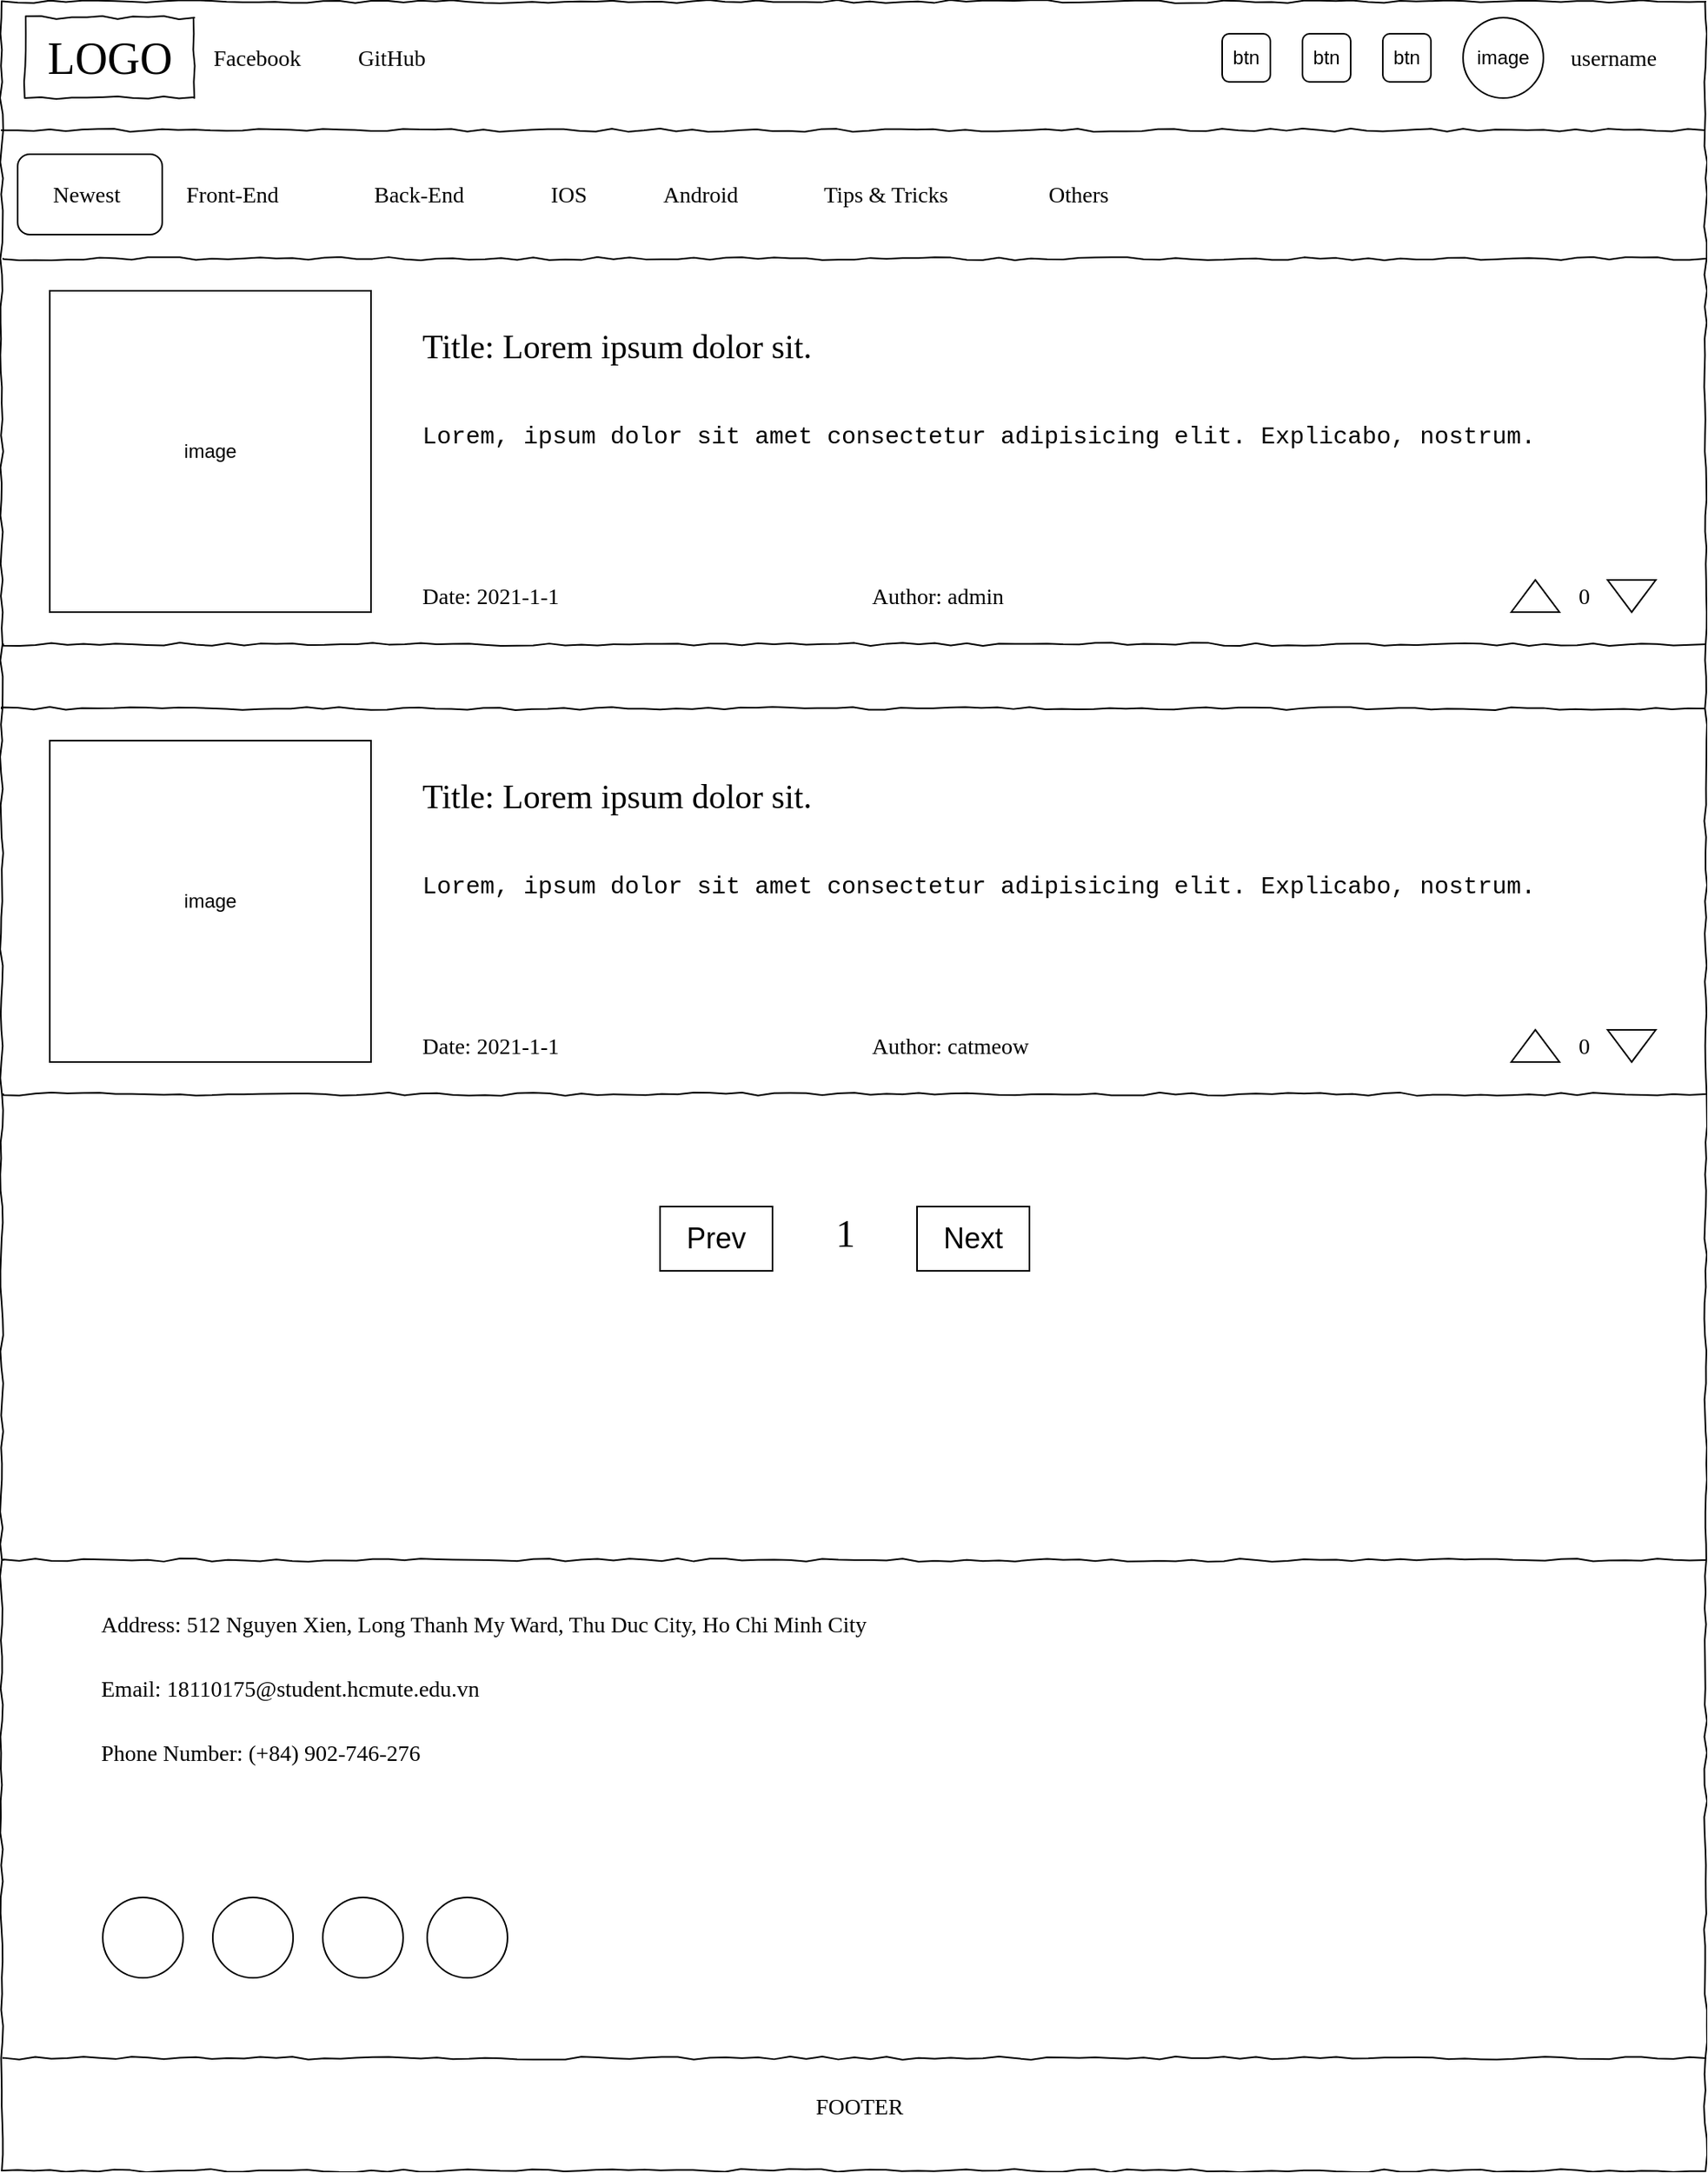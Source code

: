 <mxfile version="16.1.0" type="github" pages="6">
  <diagram name="HomePage" id="03018318-947c-dd8e-b7a3-06fadd420f32">
    <mxGraphModel dx="1246" dy="707" grid="1" gridSize="10" guides="1" tooltips="1" connect="1" arrows="1" fold="1" page="1" pageScale="1" pageWidth="1100" pageHeight="850" background="none" math="0" shadow="0">
      <root>
        <mxCell id="0" />
        <mxCell id="1" parent="0" />
        <mxCell id="677b7b8949515195-1" value="&lt;span style=&quot;color: rgba(0 , 0 , 0 , 0) ; font-family: monospace ; font-size: 0px&quot;&gt;jjhhgv&lt;/span&gt;" style="whiteSpace=wrap;html=1;rounded=0;shadow=0;labelBackgroundColor=none;strokeColor=#000000;strokeWidth=1;fillColor=none;fontFamily=Verdana;fontSize=12;fontColor=#000000;align=center;comic=1;" parent="1" vertex="1">
          <mxGeometry x="20" y="20" width="1061" height="1350" as="geometry" />
        </mxCell>
        <mxCell id="677b7b8949515195-2" value="LOGO" style="whiteSpace=wrap;html=1;rounded=0;shadow=0;labelBackgroundColor=none;strokeWidth=1;fontFamily=Verdana;fontSize=28;align=center;comic=1;" parent="1" vertex="1">
          <mxGeometry x="35" y="30" width="105" height="50" as="geometry" />
        </mxCell>
        <mxCell id="677b7b8949515195-4" value="Facebook" style="text;html=1;points=[];align=left;verticalAlign=top;spacingTop=-4;fontSize=14;fontFamily=Verdana" parent="1" vertex="1">
          <mxGeometry x="150" y="45" width="70" height="20" as="geometry" />
        </mxCell>
        <mxCell id="677b7b8949515195-5" value="GitHub" style="text;html=1;points=[];align=left;verticalAlign=top;spacingTop=-4;fontSize=14;fontFamily=Verdana" parent="1" vertex="1">
          <mxGeometry x="240" y="45" width="60" height="20" as="geometry" />
        </mxCell>
        <mxCell id="677b7b8949515195-6" value="username" style="text;html=1;points=[];align=left;verticalAlign=top;spacingTop=-4;fontSize=14;fontFamily=Verdana" parent="1" vertex="1">
          <mxGeometry x="995" y="45" width="60" height="20" as="geometry" />
        </mxCell>
        <mxCell id="677b7b8949515195-9" value="" style="line;strokeWidth=1;html=1;rounded=0;shadow=0;labelBackgroundColor=none;fillColor=none;fontFamily=Verdana;fontSize=14;fontColor=#000000;align=center;comic=1;" parent="1" vertex="1">
          <mxGeometry x="20" y="50" width="1060" height="100" as="geometry" />
        </mxCell>
        <mxCell id="677b7b8949515195-12" value="Front-End" style="text;html=1;points=[];align=left;verticalAlign=top;spacingTop=-4;fontSize=14;fontFamily=Verdana" parent="1" vertex="1">
          <mxGeometry x="133" y="130" width="87" height="20" as="geometry" />
        </mxCell>
        <mxCell id="677b7b8949515195-13" value="Back-End" style="text;html=1;points=[];align=left;verticalAlign=top;spacingTop=-4;fontSize=14;fontFamily=Verdana" parent="1" vertex="1">
          <mxGeometry x="250" y="130" width="60" height="20" as="geometry" />
        </mxCell>
        <mxCell id="U6qzgW5tZ1UKqhicehqg-9" value="image" style="ellipse;whiteSpace=wrap;html=1;aspect=fixed;" parent="1" vertex="1">
          <mxGeometry x="930" y="30" width="50" height="50" as="geometry" />
        </mxCell>
        <mxCell id="U6qzgW5tZ1UKqhicehqg-12" value="IOS" style="text;html=1;points=[];align=left;verticalAlign=top;spacingTop=-4;fontSize=14;fontFamily=Verdana" parent="1" vertex="1">
          <mxGeometry x="360" y="130" width="60" height="20" as="geometry" />
        </mxCell>
        <mxCell id="U6qzgW5tZ1UKqhicehqg-13" value="Android" style="text;html=1;points=[];align=left;verticalAlign=top;spacingTop=-4;fontSize=14;fontFamily=Verdana" parent="1" vertex="1">
          <mxGeometry x="430" y="130" width="60" height="20" as="geometry" />
        </mxCell>
        <mxCell id="U6qzgW5tZ1UKqhicehqg-14" value="Tips &amp;amp; Tricks" style="text;html=1;points=[];align=left;verticalAlign=top;spacingTop=-4;fontSize=14;fontFamily=Verdana" parent="1" vertex="1">
          <mxGeometry x="530" y="130" width="60" height="20" as="geometry" />
        </mxCell>
        <mxCell id="U6qzgW5tZ1UKqhicehqg-15" value="Others" style="text;html=1;points=[];align=left;verticalAlign=top;spacingTop=-4;fontSize=14;fontFamily=Verdana" parent="1" vertex="1">
          <mxGeometry x="670" y="130" width="60" height="20" as="geometry" />
        </mxCell>
        <mxCell id="U6qzgW5tZ1UKqhicehqg-17" value="image" style="whiteSpace=wrap;html=1;aspect=fixed;" parent="1" vertex="1">
          <mxGeometry x="50" y="200" width="200" height="200" as="geometry" />
        </mxCell>
        <mxCell id="U6qzgW5tZ1UKqhicehqg-20" value="Date: 2021-1-1" style="text;html=1;points=[];align=left;verticalAlign=top;spacingTop=-4;fontSize=14;fontFamily=Verdana" parent="1" vertex="1">
          <mxGeometry x="280" y="380" width="110" height="20" as="geometry" />
        </mxCell>
        <mxCell id="U6qzgW5tZ1UKqhicehqg-21" value="Author: admin" style="text;html=1;points=[];align=left;verticalAlign=top;spacingTop=-4;fontSize=14;fontFamily=Verdana" parent="1" vertex="1">
          <mxGeometry x="560" y="380" width="60" height="20" as="geometry" />
        </mxCell>
        <mxCell id="U6qzgW5tZ1UKqhicehqg-28" value="" style="triangle;whiteSpace=wrap;html=1;strokeWidth=1;direction=south;" parent="1" vertex="1">
          <mxGeometry x="1020" y="380" width="30" height="20" as="geometry" />
        </mxCell>
        <mxCell id="U6qzgW5tZ1UKqhicehqg-29" value="" style="triangle;whiteSpace=wrap;html=1;strokeWidth=1;direction=north;" parent="1" vertex="1">
          <mxGeometry x="960" y="380" width="30" height="20" as="geometry" />
        </mxCell>
        <mxCell id="U6qzgW5tZ1UKqhicehqg-30" value="0" style="text;html=1;points=[];align=center;verticalAlign=top;spacingTop=-4;fontSize=14;fontFamily=Verdana" parent="1" vertex="1">
          <mxGeometry x="990" y="380" width="30" height="20" as="geometry" />
        </mxCell>
        <mxCell id="U6qzgW5tZ1UKqhicehqg-31" value="image" style="whiteSpace=wrap;html=1;aspect=fixed;" parent="1" vertex="1">
          <mxGeometry x="50" y="480" width="200" height="200" as="geometry" />
        </mxCell>
        <mxCell id="U6qzgW5tZ1UKqhicehqg-32" value="&lt;span style=&quot;font-size: 21px&quot;&gt;Title:&amp;nbsp;&lt;/span&gt;&lt;span style=&quot;font-size: 21px&quot;&gt;Lorem ipsum dolor sit.&lt;/span&gt;" style="text;html=1;points=[];align=left;verticalAlign=top;spacingTop=-4;fontSize=14;fontFamily=Verdana" parent="1" vertex="1">
          <mxGeometry x="280" y="220" width="220" height="40" as="geometry" />
        </mxCell>
        <mxCell id="U6qzgW5tZ1UKqhicehqg-33" value="&lt;font style=&quot;font-size: 21px&quot;&gt;Title:&amp;nbsp;Lorem ipsum dolor sit.&lt;/font&gt;" style="text;html=1;points=[];align=left;verticalAlign=top;spacingTop=-4;fontSize=14;fontFamily=Verdana" parent="1" vertex="1">
          <mxGeometry x="280" y="500" width="220" height="40" as="geometry" />
        </mxCell>
        <mxCell id="U6qzgW5tZ1UKqhicehqg-34" value="Date: 2021-1-1" style="text;html=1;points=[];align=left;verticalAlign=top;spacingTop=-4;fontSize=14;fontFamily=Verdana" parent="1" vertex="1">
          <mxGeometry x="280" y="660" width="110" height="20" as="geometry" />
        </mxCell>
        <mxCell id="U6qzgW5tZ1UKqhicehqg-35" value="Author: catmeow" style="text;html=1;points=[];align=left;verticalAlign=top;spacingTop=-4;fontSize=14;fontFamily=Verdana" parent="1" vertex="1">
          <mxGeometry x="560" y="660" width="60" height="20" as="geometry" />
        </mxCell>
        <mxCell id="U6qzgW5tZ1UKqhicehqg-36" value="" style="triangle;whiteSpace=wrap;html=1;strokeWidth=1;direction=north;" parent="1" vertex="1">
          <mxGeometry x="960" y="660" width="30" height="20" as="geometry" />
        </mxCell>
        <mxCell id="U6qzgW5tZ1UKqhicehqg-37" value="" style="triangle;whiteSpace=wrap;html=1;strokeWidth=1;direction=south;" parent="1" vertex="1">
          <mxGeometry x="1020" y="660" width="30" height="20" as="geometry" />
        </mxCell>
        <mxCell id="U6qzgW5tZ1UKqhicehqg-38" value="0" style="text;html=1;points=[];align=center;verticalAlign=top;spacingTop=-4;fontSize=14;fontFamily=Verdana" parent="1" vertex="1">
          <mxGeometry x="990" y="660" width="30" height="20" as="geometry" />
        </mxCell>
        <mxCell id="U6qzgW5tZ1UKqhicehqg-40" value="Prev" style="rounded=0;whiteSpace=wrap;html=1;fontSize=18;strokeWidth=1;" parent="1" vertex="1">
          <mxGeometry x="430" y="770" width="70" height="40" as="geometry" />
        </mxCell>
        <mxCell id="U6qzgW5tZ1UKqhicehqg-41" value="Next" style="rounded=0;whiteSpace=wrap;html=1;fontSize=18;strokeWidth=1;" parent="1" vertex="1">
          <mxGeometry x="590" y="770" width="70" height="40" as="geometry" />
        </mxCell>
        <mxCell id="U6qzgW5tZ1UKqhicehqg-42" value="&lt;span style=&quot;line-height: 1.2&quot;&gt;&lt;font style=&quot;font-size: 24px&quot;&gt;1&lt;/font&gt;&lt;/span&gt;" style="text;html=1;points=[];align=center;verticalAlign=top;spacingTop=-4;fontSize=14;fontFamily=Verdana" parent="1" vertex="1">
          <mxGeometry x="510" y="770" width="70" height="40" as="geometry" />
        </mxCell>
        <mxCell id="l-I5OwBLCRgFZHkfo6L_-5" value="Address: 512 Nguyen Xien, Long Thanh My Ward, Thu Duc City, Ho Chi Minh City" style="text;html=1;points=[];align=left;verticalAlign=top;spacingTop=-4;fontSize=14;fontFamily=Verdana" parent="1" vertex="1">
          <mxGeometry x="80" y="1020" width="690" height="20" as="geometry" />
        </mxCell>
        <mxCell id="l-I5OwBLCRgFZHkfo6L_-6" value="Email: 18110175@student.hcmute.edu.vn" style="text;html=1;points=[];align=left;verticalAlign=top;spacingTop=-4;fontSize=14;fontFamily=Verdana" parent="1" vertex="1">
          <mxGeometry x="80" y="1060" width="310" height="20" as="geometry" />
        </mxCell>
        <mxCell id="l-I5OwBLCRgFZHkfo6L_-7" value="Phone Number: (+84) 902-746-276" style="text;html=1;points=[];align=left;verticalAlign=top;spacingTop=-4;fontSize=14;fontFamily=Verdana" parent="1" vertex="1">
          <mxGeometry x="80" y="1100" width="320" height="20" as="geometry" />
        </mxCell>
        <mxCell id="l-I5OwBLCRgFZHkfo6L_-12" value="" style="ellipse;whiteSpace=wrap;html=1;aspect=fixed;rounded=0;shadow=0;glass=0;sketch=0;fontSize=24;strokeWidth=1;" parent="1" vertex="1">
          <mxGeometry x="83" y="1200" width="50" height="50" as="geometry" />
        </mxCell>
        <mxCell id="l-I5OwBLCRgFZHkfo6L_-15" value="FOOTER" style="text;html=1;points=[];align=left;verticalAlign=top;spacingTop=-4;fontSize=14;fontFamily=Verdana" parent="1" vertex="1">
          <mxGeometry x="525" y="1320" width="70" height="20" as="geometry" />
        </mxCell>
        <mxCell id="l-I5OwBLCRgFZHkfo6L_-16" value="&lt;div style=&quot;background-color: rgb(255, 255, 255); font-family: menlo, monaco, &amp;quot;courier new&amp;quot;, monospace; font-size: 15px; line-height: 18px;&quot;&gt;Lorem, ipsum dolor sit amet consectetur adipisicing elit. Explicabo, nostrum.&lt;/div&gt;" style="text;html=1;points=[];align=left;verticalAlign=top;spacingTop=-4;fontSize=15;fontFamily=Verdana" parent="1" vertex="1">
          <mxGeometry x="280" y="280" width="60" height="20" as="geometry" />
        </mxCell>
        <mxCell id="l-I5OwBLCRgFZHkfo6L_-17" value="&lt;div style=&quot;background-color: rgb(255, 255, 255); font-family: menlo, monaco, &amp;quot;courier new&amp;quot;, monospace; font-size: 15px; line-height: 18px;&quot;&gt;Lorem, ipsum dolor sit amet consectetur adipisicing elit. Explicabo, nostrum.&lt;/div&gt;" style="text;html=1;points=[];align=left;verticalAlign=top;spacingTop=-4;fontSize=15;fontFamily=Verdana" parent="1" vertex="1">
          <mxGeometry x="280" y="560" width="60" height="20" as="geometry" />
        </mxCell>
        <mxCell id="mXzfX_LzROd3ApEP94NG-2" value="btn" style="rounded=1;whiteSpace=wrap;html=1;" vertex="1" parent="1">
          <mxGeometry x="830" y="40" width="30" height="30" as="geometry" />
        </mxCell>
        <mxCell id="mXzfX_LzROd3ApEP94NG-3" value="btn" style="rounded=1;whiteSpace=wrap;html=1;" vertex="1" parent="1">
          <mxGeometry x="880" y="40" width="30" height="30" as="geometry" />
        </mxCell>
        <mxCell id="mXzfX_LzROd3ApEP94NG-4" value="btn" style="rounded=1;whiteSpace=wrap;html=1;" vertex="1" parent="1">
          <mxGeometry x="780" y="40" width="30" height="30" as="geometry" />
        </mxCell>
        <mxCell id="mXzfX_LzROd3ApEP94NG-5" value="" style="rounded=1;whiteSpace=wrap;html=1;" vertex="1" parent="1">
          <mxGeometry x="30" y="115" width="90" height="50" as="geometry" />
        </mxCell>
        <mxCell id="677b7b8949515195-11" value="Newest" style="text;html=1;points=[];align=left;verticalAlign=top;spacingTop=-4;fontSize=14;fontFamily=Verdana" parent="1" vertex="1">
          <mxGeometry x="50" y="130" width="60" height="20" as="geometry" />
        </mxCell>
        <mxCell id="njDdzS2sQ7bEMdbGtDHy-3" value="" style="ellipse;whiteSpace=wrap;html=1;aspect=fixed;rounded=0;shadow=0;glass=0;sketch=0;fontSize=24;strokeWidth=1;" vertex="1" parent="1">
          <mxGeometry x="151.5" y="1200" width="50" height="50" as="geometry" />
        </mxCell>
        <mxCell id="njDdzS2sQ7bEMdbGtDHy-4" value="" style="ellipse;whiteSpace=wrap;html=1;aspect=fixed;rounded=0;shadow=0;glass=0;sketch=0;fontSize=24;strokeWidth=1;" vertex="1" parent="1">
          <mxGeometry x="220" y="1200" width="50" height="50" as="geometry" />
        </mxCell>
        <mxCell id="njDdzS2sQ7bEMdbGtDHy-5" value="" style="ellipse;whiteSpace=wrap;html=1;aspect=fixed;rounded=0;shadow=0;glass=0;sketch=0;fontSize=24;strokeWidth=1;" vertex="1" parent="1">
          <mxGeometry x="285" y="1200" width="50" height="50" as="geometry" />
        </mxCell>
        <mxCell id="njDdzS2sQ7bEMdbGtDHy-7" value="" style="line;strokeWidth=1;html=1;rounded=0;shadow=0;labelBackgroundColor=none;fillColor=none;fontFamily=Verdana;fontSize=14;fontColor=#000000;align=center;comic=1;" vertex="1" parent="1">
          <mxGeometry x="21" y="130" width="1060" height="100" as="geometry" />
        </mxCell>
        <mxCell id="njDdzS2sQ7bEMdbGtDHy-8" value="" style="line;strokeWidth=1;html=1;rounded=0;shadow=0;labelBackgroundColor=none;fillColor=none;fontFamily=Verdana;fontSize=14;fontColor=#000000;align=center;comic=1;" vertex="1" parent="1">
          <mxGeometry x="21" y="370" width="1060" height="100" as="geometry" />
        </mxCell>
        <mxCell id="njDdzS2sQ7bEMdbGtDHy-9" value="" style="line;strokeWidth=1;html=1;rounded=0;shadow=0;labelBackgroundColor=none;fillColor=none;fontFamily=Verdana;fontSize=14;fontColor=#000000;align=center;comic=1;" vertex="1" parent="1">
          <mxGeometry x="20" y="410" width="1060" height="100" as="geometry" />
        </mxCell>
        <mxCell id="njDdzS2sQ7bEMdbGtDHy-10" value="" style="line;strokeWidth=1;html=1;rounded=0;shadow=0;labelBackgroundColor=none;fillColor=none;fontFamily=Verdana;fontSize=14;fontColor=#000000;align=center;comic=1;" vertex="1" parent="1">
          <mxGeometry x="21" y="650" width="1060" height="100" as="geometry" />
        </mxCell>
        <mxCell id="njDdzS2sQ7bEMdbGtDHy-11" value="" style="line;strokeWidth=1;html=1;rounded=0;shadow=0;labelBackgroundColor=none;fillColor=none;fontFamily=Verdana;fontSize=14;fontColor=#000000;align=center;comic=1;" vertex="1" parent="1">
          <mxGeometry x="21" y="1250" width="1060" height="100" as="geometry" />
        </mxCell>
        <mxCell id="njDdzS2sQ7bEMdbGtDHy-12" value="" style="line;strokeWidth=1;html=1;rounded=0;shadow=0;labelBackgroundColor=none;fillColor=none;fontFamily=Verdana;fontSize=14;fontColor=#000000;align=center;comic=1;" vertex="1" parent="1">
          <mxGeometry x="21" y="940" width="1060" height="100" as="geometry" />
        </mxCell>
      </root>
    </mxGraphModel>
  </diagram>
  <diagram id="Vc_ujapsfLReIZhN2_QM" name="Page-2">
    <mxGraphModel dx="1163" dy="660" grid="1" gridSize="10" guides="1" tooltips="1" connect="1" arrows="1" fold="1" page="1" pageScale="1" pageWidth="850" pageHeight="1100" math="0" shadow="0">
      <root>
        <mxCell id="QFM437kmrdviyDUw9z9s-0" />
        <mxCell id="QFM437kmrdviyDUw9z9s-1" parent="QFM437kmrdviyDUw9z9s-0" />
        <mxCell id="J9zRjc5HrnkV6WT7q6qR-47" value="&lt;span style=&quot;color: rgba(0 , 0 , 0 , 0) ; font-family: monospace ; font-size: 0px&quot;&gt;jjhhgv&lt;/span&gt;" style="whiteSpace=wrap;html=1;rounded=0;shadow=0;labelBackgroundColor=none;strokeColor=#000000;strokeWidth=1;fillColor=none;fontFamily=Verdana;fontSize=12;fontColor=#000000;align=center;comic=1;" vertex="1" parent="QFM437kmrdviyDUw9z9s-1">
          <mxGeometry x="29" y="20" width="1061" height="1430" as="geometry" />
        </mxCell>
        <mxCell id="J9zRjc5HrnkV6WT7q6qR-48" value="LOGO" style="whiteSpace=wrap;html=1;rounded=0;shadow=0;labelBackgroundColor=none;strokeWidth=1;fontFamily=Verdana;fontSize=28;align=center;comic=1;" vertex="1" parent="QFM437kmrdviyDUw9z9s-1">
          <mxGeometry x="45" y="40" width="105" height="50" as="geometry" />
        </mxCell>
        <mxCell id="J9zRjc5HrnkV6WT7q6qR-49" value="Facebook" style="text;html=1;points=[];align=left;verticalAlign=top;spacingTop=-4;fontSize=14;fontFamily=Verdana" vertex="1" parent="QFM437kmrdviyDUw9z9s-1">
          <mxGeometry x="160" y="55" width="70" height="20" as="geometry" />
        </mxCell>
        <mxCell id="J9zRjc5HrnkV6WT7q6qR-50" value="GitHub" style="text;html=1;points=[];align=left;verticalAlign=top;spacingTop=-4;fontSize=14;fontFamily=Verdana" vertex="1" parent="QFM437kmrdviyDUw9z9s-1">
          <mxGeometry x="250" y="55" width="60" height="20" as="geometry" />
        </mxCell>
        <mxCell id="J9zRjc5HrnkV6WT7q6qR-51" value="Username" style="text;html=1;points=[];align=left;verticalAlign=top;spacingTop=-4;fontSize=14;fontFamily=Verdana" vertex="1" parent="QFM437kmrdviyDUw9z9s-1">
          <mxGeometry x="1000" y="45" width="60" height="20" as="geometry" />
        </mxCell>
        <mxCell id="J9zRjc5HrnkV6WT7q6qR-52" value="" style="line;strokeWidth=1;html=1;rounded=0;shadow=0;labelBackgroundColor=none;fillColor=none;fontFamily=Verdana;fontSize=14;fontColor=#000000;align=center;comic=1;" vertex="1" parent="QFM437kmrdviyDUw9z9s-1">
          <mxGeometry x="30" y="60" width="1060" height="100" as="geometry" />
        </mxCell>
        <mxCell id="J9zRjc5HrnkV6WT7q6qR-53" value="Newest" style="text;html=1;points=[];align=left;verticalAlign=top;spacingTop=-4;fontSize=14;fontFamily=Verdana" vertex="1" parent="QFM437kmrdviyDUw9z9s-1">
          <mxGeometry x="60" y="140" width="60" height="20" as="geometry" />
        </mxCell>
        <mxCell id="J9zRjc5HrnkV6WT7q6qR-54" value="Front-End" style="text;html=1;points=[];align=left;verticalAlign=top;spacingTop=-4;fontSize=14;fontFamily=Verdana" vertex="1" parent="QFM437kmrdviyDUw9z9s-1">
          <mxGeometry x="143" y="140" width="87" height="20" as="geometry" />
        </mxCell>
        <mxCell id="J9zRjc5HrnkV6WT7q6qR-55" value="Back-End" style="text;html=1;points=[];align=left;verticalAlign=top;spacingTop=-4;fontSize=14;fontFamily=Verdana" vertex="1" parent="QFM437kmrdviyDUw9z9s-1">
          <mxGeometry x="260" y="140" width="60" height="20" as="geometry" />
        </mxCell>
        <mxCell id="J9zRjc5HrnkV6WT7q6qR-59" value="IOS" style="text;html=1;points=[];align=left;verticalAlign=top;spacingTop=-4;fontSize=14;fontFamily=Verdana" vertex="1" parent="QFM437kmrdviyDUw9z9s-1">
          <mxGeometry x="370" y="140" width="60" height="20" as="geometry" />
        </mxCell>
        <mxCell id="J9zRjc5HrnkV6WT7q6qR-60" value="Android" style="text;html=1;points=[];align=left;verticalAlign=top;spacingTop=-4;fontSize=14;fontFamily=Verdana" vertex="1" parent="QFM437kmrdviyDUw9z9s-1">
          <mxGeometry x="440" y="140" width="60" height="20" as="geometry" />
        </mxCell>
        <mxCell id="J9zRjc5HrnkV6WT7q6qR-61" value="Tips &amp;amp; Tricks" style="text;html=1;points=[];align=left;verticalAlign=top;spacingTop=-4;fontSize=14;fontFamily=Verdana" vertex="1" parent="QFM437kmrdviyDUw9z9s-1">
          <mxGeometry x="540" y="140" width="60" height="20" as="geometry" />
        </mxCell>
        <mxCell id="J9zRjc5HrnkV6WT7q6qR-62" value="Others" style="text;html=1;points=[];align=left;verticalAlign=top;spacingTop=-4;fontSize=14;fontFamily=Verdana" vertex="1" parent="QFM437kmrdviyDUw9z9s-1">
          <mxGeometry x="680" y="140" width="60" height="20" as="geometry" />
        </mxCell>
        <mxCell id="J9zRjc5HrnkV6WT7q6qR-66" value="" style="line;strokeWidth=1;html=1;" vertex="1" parent="QFM437kmrdviyDUw9z9s-1">
          <mxGeometry x="50" y="440" width="1010" height="10" as="geometry" />
        </mxCell>
        <mxCell id="J9zRjc5HrnkV6WT7q6qR-67" value="" style="triangle;whiteSpace=wrap;html=1;strokeWidth=1;direction=south;" vertex="1" parent="QFM437kmrdviyDUw9z9s-1">
          <mxGeometry x="1030" y="390" width="30" height="20" as="geometry" />
        </mxCell>
        <mxCell id="J9zRjc5HrnkV6WT7q6qR-68" value="" style="triangle;whiteSpace=wrap;html=1;strokeWidth=1;direction=north;" vertex="1" parent="QFM437kmrdviyDUw9z9s-1">
          <mxGeometry x="970" y="390" width="30" height="20" as="geometry" />
        </mxCell>
        <mxCell id="J9zRjc5HrnkV6WT7q6qR-69" value="0" style="text;html=1;points=[];align=center;verticalAlign=top;spacingTop=-4;fontSize=14;fontFamily=Verdana" vertex="1" parent="QFM437kmrdviyDUw9z9s-1">
          <mxGeometry x="1000" y="390" width="30" height="20" as="geometry" />
        </mxCell>
        <mxCell id="J9zRjc5HrnkV6WT7q6qR-78" value="" style="line;strokeWidth=1;html=1;fontSize=18;" vertex="1" parent="QFM437kmrdviyDUw9z9s-1">
          <mxGeometry x="30" y="720" width="1060" height="10" as="geometry" />
        </mxCell>
        <mxCell id="J9zRjc5HrnkV6WT7q6qR-83" value="Address: 512 Nguyen Xien, Long Thanh My Ward, Thu Duc City, Ho Chi Minh City" style="text;html=1;points=[];align=left;verticalAlign=top;spacingTop=-4;fontSize=14;fontFamily=Verdana" vertex="1" parent="QFM437kmrdviyDUw9z9s-1">
          <mxGeometry x="90" y="1030" width="690" height="20" as="geometry" />
        </mxCell>
        <mxCell id="J9zRjc5HrnkV6WT7q6qR-84" value="Email: 18110175@student.hcmute.edu.vn" style="text;html=1;points=[];align=left;verticalAlign=top;spacingTop=-4;fontSize=14;fontFamily=Verdana" vertex="1" parent="QFM437kmrdviyDUw9z9s-1">
          <mxGeometry x="90" y="1070" width="310" height="20" as="geometry" />
        </mxCell>
        <mxCell id="J9zRjc5HrnkV6WT7q6qR-85" value="Phone Number: (+84) 902-746-276" style="text;html=1;points=[];align=left;verticalAlign=top;spacingTop=-4;fontSize=14;fontFamily=Verdana" vertex="1" parent="QFM437kmrdviyDUw9z9s-1">
          <mxGeometry x="90" y="1110" width="320" height="20" as="geometry" />
        </mxCell>
        <mxCell id="J9zRjc5HrnkV6WT7q6qR-86" value="" style="whiteSpace=wrap;html=1;aspect=fixed;rounded=0;shadow=0;glass=0;sketch=0;fontSize=24;strokeWidth=1;" vertex="1" parent="QFM437kmrdviyDUw9z9s-1">
          <mxGeometry x="190" y="1225" width="60" height="60" as="geometry" />
        </mxCell>
        <mxCell id="J9zRjc5HrnkV6WT7q6qR-87" value="" style="ellipse;whiteSpace=wrap;html=1;aspect=fixed;rounded=0;shadow=0;glass=0;sketch=0;fontSize=24;strokeWidth=1;" vertex="1" parent="QFM437kmrdviyDUw9z9s-1">
          <mxGeometry x="370" y="1225" width="60" height="60" as="geometry" />
        </mxCell>
        <mxCell id="J9zRjc5HrnkV6WT7q6qR-88" value="" style="ellipse;whiteSpace=wrap;html=1;aspect=fixed;rounded=0;shadow=0;glass=0;sketch=0;fontSize=24;strokeWidth=1;" vertex="1" parent="QFM437kmrdviyDUw9z9s-1">
          <mxGeometry x="100" y="1225" width="60" height="60" as="geometry" />
        </mxCell>
        <mxCell id="J9zRjc5HrnkV6WT7q6qR-89" value="" style="whiteSpace=wrap;html=1;aspect=fixed;rounded=0;shadow=0;glass=0;sketch=0;fontSize=24;strokeWidth=1;" vertex="1" parent="QFM437kmrdviyDUw9z9s-1">
          <mxGeometry x="280" y="1225" width="60" height="60" as="geometry" />
        </mxCell>
        <mxCell id="J9zRjc5HrnkV6WT7q6qR-90" value="" style="line;strokeWidth=1;html=1;rounded=0;shadow=0;glass=0;sketch=0;fontSize=24;" vertex="1" parent="QFM437kmrdviyDUw9z9s-1">
          <mxGeometry x="30" y="1335" width="1060" height="10" as="geometry" />
        </mxCell>
        <mxCell id="J9zRjc5HrnkV6WT7q6qR-91" value="FOOTER" style="text;html=1;points=[];align=left;verticalAlign=top;spacingTop=-4;fontSize=14;fontFamily=Verdana" vertex="1" parent="QFM437kmrdviyDUw9z9s-1">
          <mxGeometry x="520" y="1380" width="70" height="20" as="geometry" />
        </mxCell>
        <mxCell id="J9zRjc5HrnkV6WT7q6qR-94" value="&lt;font style=&quot;font-size: 21px&quot;&gt;Title:&amp;nbsp;Lorem ipsum dolor sit.&lt;/font&gt;" style="text;html=1;points=[];align=left;verticalAlign=top;spacingTop=-4;fontSize=14;fontFamily=Verdana" vertex="1" parent="QFM437kmrdviyDUw9z9s-1">
          <mxGeometry x="60" y="200" width="220" height="40" as="geometry" />
        </mxCell>
        <mxCell id="gz1fb6HNWRbYxSa_AyRu-0" value="Writen by:&amp;nbsp;" style="text;html=1;points=[];align=left;verticalAlign=top;spacingTop=-4;fontSize=14;fontFamily=Verdana" vertex="1" parent="QFM437kmrdviyDUw9z9s-1">
          <mxGeometry x="67.5" y="260" width="60" height="20" as="geometry" />
        </mxCell>
        <mxCell id="ZwXzAbeOLV06LXl5-z5t-0" value="&lt;span style=&quot;color: rgb(136 , 136 , 136) ; font-family: , , &amp;#34;segoe ui&amp;#34; , &amp;#34;roboto&amp;#34; , &amp;#34;helvetica neue&amp;#34; , &amp;#34;arial&amp;#34; , &amp;#34;noto sans&amp;#34; , &amp;#34;liberation sans&amp;#34; , sans-serif , &amp;#34;apple color emoji&amp;#34; , &amp;#34;segoe ui emoji&amp;#34; , &amp;#34;segoe ui symbol&amp;#34; , &amp;#34;noto color emoji&amp;#34; ; font-size: 13.6px ; background-color: rgb(255 , 255 , 255)&quot;&gt;Published:&lt;span class=&quot;Apple-converted-space&quot;&gt;&amp;nbsp;&lt;/span&gt;&lt;/span&gt;&lt;span style=&quot;color: rgb(136 , 136 , 136) ; font-family: , , &amp;#34;segoe ui&amp;#34; , &amp;#34;roboto&amp;#34; , &amp;#34;helvetica neue&amp;#34; , &amp;#34;arial&amp;#34; , &amp;#34;noto sans&amp;#34; , &amp;#34;liberation sans&amp;#34; , sans-serif , &amp;#34;apple color emoji&amp;#34; , &amp;#34;segoe ui emoji&amp;#34; , &amp;#34;segoe ui symbol&amp;#34; , &amp;#34;noto color emoji&amp;#34; ; font-size: 13.6px ; background-color: rgb(255 , 255 , 255)&quot;&gt;2021-12-24&lt;/span&gt;" style="text;html=1;points=[];align=left;verticalAlign=top;spacingTop=-4;fontSize=14;fontFamily=Verdana" vertex="1" parent="QFM437kmrdviyDUw9z9s-1">
          <mxGeometry x="510" y="360" width="60" height="20" as="geometry" />
        </mxCell>
        <mxCell id="B5GCZ-Fe7gn1SE5n1deW-0" value="Delete" style="rounded=0;whiteSpace=wrap;html=1;fontSize=15;strokeWidth=1;" vertex="1" parent="QFM437kmrdviyDUw9z9s-1">
          <mxGeometry x="960" y="320" width="100" height="30" as="geometry" />
        </mxCell>
        <mxCell id="zP-TMy3q1qAzWmzEcsW5-1" value="" style="rounded=0;whiteSpace=wrap;html=1;fontSize=15;strokeWidth=1;" vertex="1" parent="QFM437kmrdviyDUw9z9s-1">
          <mxGeometry x="80" y="470" width="240" height="40" as="geometry" />
        </mxCell>
        <mxCell id="LHz-jRXmCaE1oxNOT30w-0" value="Report" style="rounded=0;whiteSpace=wrap;html=1;fontSize=15;strokeWidth=1;" vertex="1" parent="QFM437kmrdviyDUw9z9s-1">
          <mxGeometry x="70" y="750" width="117.5" height="40" as="geometry" />
        </mxCell>
        <mxCell id="LHz-jRXmCaE1oxNOT30w-1" value="" style="whiteSpace=wrap;html=1;aspect=fixed;fontSize=15;strokeWidth=1;" vertex="1" parent="QFM437kmrdviyDUw9z9s-1">
          <mxGeometry x="70" y="820" width="120" height="120" as="geometry" />
        </mxCell>
        <mxCell id="lCDaY1ajCXPxl0Bh5YNS-0" value="Leave comment here" style="text;html=1;points=[];align=left;verticalAlign=top;spacingTop=-4;fontSize=14;fontFamily=Verdana" vertex="1" parent="QFM437kmrdviyDUw9z9s-1">
          <mxGeometry x="210" y="850" width="690" height="20" as="geometry" />
        </mxCell>
        <mxCell id="lCDaY1ajCXPxl0Bh5YNS-1" value="" style="rounded=0;whiteSpace=wrap;html=1;fontSize=15;strokeWidth=1;" vertex="1" parent="QFM437kmrdviyDUw9z9s-1">
          <mxGeometry x="950" y="880" width="50" height="40" as="geometry" />
        </mxCell>
        <mxCell id="lCDaY1ajCXPxl0Bh5YNS-4" value="" style="line;strokeWidth=1;html=1;fontSize=18;" vertex="1" parent="QFM437kmrdviyDUw9z9s-1">
          <mxGeometry x="29.5" y="1000" width="1060" height="10" as="geometry" />
        </mxCell>
        <mxCell id="Edn_CX0D-9-2S5yLM_P5-0" value="btn" style="rounded=1;whiteSpace=wrap;html=1;" vertex="1" parent="QFM437kmrdviyDUw9z9s-1">
          <mxGeometry x="780" y="40" width="30" height="30" as="geometry" />
        </mxCell>
        <mxCell id="jLQZs0ZoVovdmWJdHAop-0" value="btn" style="rounded=1;whiteSpace=wrap;html=1;" vertex="1" parent="QFM437kmrdviyDUw9z9s-1">
          <mxGeometry x="830" y="40" width="30" height="30" as="geometry" />
        </mxCell>
        <mxCell id="jLQZs0ZoVovdmWJdHAop-1" value="btn" style="rounded=1;whiteSpace=wrap;html=1;" vertex="1" parent="QFM437kmrdviyDUw9z9s-1">
          <mxGeometry x="880" y="40" width="30" height="30" as="geometry" />
        </mxCell>
        <mxCell id="Nca5CqsiSZ9UM3pTbyXd-0" value="image" style="ellipse;whiteSpace=wrap;html=1;aspect=fixed;" vertex="1" parent="QFM437kmrdviyDUw9z9s-1">
          <mxGeometry x="930" y="30" width="50" height="50" as="geometry" />
        </mxCell>
        <mxCell id="Y7boWaxOU6suGrzlLooB-0" value="&lt;div style=&quot;background-color: rgb(255 , 255 , 255) ; font-family: &amp;#34;menlo&amp;#34; , &amp;#34;monaco&amp;#34; , &amp;#34;courier new&amp;#34; , monospace ; line-height: 18px&quot;&gt;&lt;font style=&quot;font-size: 14px&quot;&gt;Lorem ipsum dolor sit amet consectetur adipisicing elit. Minima eum repellat corrupti? Accusamus tempora minus&amp;nbsp;&lt;/font&gt;&lt;/div&gt;&lt;div style=&quot;background-color: rgb(255 , 255 , 255) ; font-family: &amp;#34;menlo&amp;#34; , &amp;#34;monaco&amp;#34; , &amp;#34;courier new&amp;#34; , monospace ; line-height: 18px&quot;&gt;&lt;font style=&quot;font-size: 14px&quot;&gt;nostrum minima incidunt nemo error.&lt;/font&gt;&lt;/div&gt;" style="text;html=1;points=[];align=left;verticalAlign=top;spacingTop=-4;fontSize=14;fontFamily=Verdana" vertex="1" parent="QFM437kmrdviyDUw9z9s-1">
          <mxGeometry x="80" y="540" width="980" height="90" as="geometry" />
        </mxCell>
      </root>
    </mxGraphModel>
  </diagram>
  <diagram id="1NVi3jiKksQK9c_MZ7VS" name="Page-3">
    <mxGraphModel grid="1" gridSize="10" guides="1" tooltips="1" connect="1" arrows="1" page="1" fold="1" pageScale="1" pageWidth="850" pageHeight="1100" math="0" shadow="0">
      <root>
        <mxCell id="xaKUfxu0J0M9GEcCXMrB-0" />
        <mxCell id="xaKUfxu0J0M9GEcCXMrB-1" parent="xaKUfxu0J0M9GEcCXMrB-0" />
        <mxCell id="RWl3HgdmZ6tD3hOlo5_v-0" value="&lt;span style=&quot;color: rgba(0 , 0 , 0 , 0) ; font-family: monospace ; font-size: 0px&quot;&gt;jjhhgv&lt;/span&gt;" style="whiteSpace=wrap;html=1;rounded=0;shadow=0;labelBackgroundColor=none;strokeColor=#000000;strokeWidth=1;fillColor=none;fontFamily=Verdana;fontSize=12;fontColor=#000000;align=center;comic=1;" vertex="1" parent="xaKUfxu0J0M9GEcCXMrB-1">
          <mxGeometry x="20" y="20" width="1061" height="1730" as="geometry" />
        </mxCell>
        <mxCell id="RWl3HgdmZ6tD3hOlo5_v-1" value="LOGO" style="whiteSpace=wrap;html=1;rounded=0;shadow=0;labelBackgroundColor=none;strokeWidth=1;fontFamily=Verdana;fontSize=28;align=center;comic=1;" vertex="1" parent="xaKUfxu0J0M9GEcCXMrB-1">
          <mxGeometry x="35" y="30" width="105" height="50" as="geometry" />
        </mxCell>
        <mxCell id="RWl3HgdmZ6tD3hOlo5_v-2" value="Facebook" style="text;html=1;points=[];align=left;verticalAlign=top;spacingTop=-4;fontSize=14;fontFamily=Verdana" vertex="1" parent="xaKUfxu0J0M9GEcCXMrB-1">
          <mxGeometry x="150" y="45" width="70" height="20" as="geometry" />
        </mxCell>
        <mxCell id="RWl3HgdmZ6tD3hOlo5_v-3" value="GitHub" style="text;html=1;points=[];align=left;verticalAlign=top;spacingTop=-4;fontSize=14;fontFamily=Verdana" vertex="1" parent="xaKUfxu0J0M9GEcCXMrB-1">
          <mxGeometry x="240" y="45" width="60" height="20" as="geometry" />
        </mxCell>
        <mxCell id="RWl3HgdmZ6tD3hOlo5_v-4" value="username" style="text;html=1;points=[];align=left;verticalAlign=top;spacingTop=-4;fontSize=14;fontFamily=Verdana" vertex="1" parent="xaKUfxu0J0M9GEcCXMrB-1">
          <mxGeometry x="995" y="45" width="60" height="20" as="geometry" />
        </mxCell>
        <mxCell id="RWl3HgdmZ6tD3hOlo5_v-5" value="" style="line;strokeWidth=1;html=1;rounded=0;shadow=0;labelBackgroundColor=none;fillColor=none;fontFamily=Verdana;fontSize=14;fontColor=#000000;align=center;comic=1;" vertex="1" parent="xaKUfxu0J0M9GEcCXMrB-1">
          <mxGeometry x="20" y="50" width="1060" height="100" as="geometry" />
        </mxCell>
        <mxCell id="RWl3HgdmZ6tD3hOlo5_v-6" value="Front-End" style="text;html=1;points=[];align=left;verticalAlign=top;spacingTop=-4;fontSize=14;fontFamily=Verdana" vertex="1" parent="xaKUfxu0J0M9GEcCXMrB-1">
          <mxGeometry x="133" y="130" width="87" height="20" as="geometry" />
        </mxCell>
        <mxCell id="RWl3HgdmZ6tD3hOlo5_v-7" value="Back-End" style="text;html=1;points=[];align=left;verticalAlign=top;spacingTop=-4;fontSize=14;fontFamily=Verdana" vertex="1" parent="xaKUfxu0J0M9GEcCXMrB-1">
          <mxGeometry x="250" y="130" width="60" height="20" as="geometry" />
        </mxCell>
        <mxCell id="RWl3HgdmZ6tD3hOlo5_v-8" value="image" style="ellipse;whiteSpace=wrap;html=1;aspect=fixed;" vertex="1" parent="xaKUfxu0J0M9GEcCXMrB-1">
          <mxGeometry x="930" y="30" width="50" height="50" as="geometry" />
        </mxCell>
        <mxCell id="RWl3HgdmZ6tD3hOlo5_v-9" value="IOS" style="text;html=1;points=[];align=left;verticalAlign=top;spacingTop=-4;fontSize=14;fontFamily=Verdana" vertex="1" parent="xaKUfxu0J0M9GEcCXMrB-1">
          <mxGeometry x="360" y="130" width="60" height="20" as="geometry" />
        </mxCell>
        <mxCell id="RWl3HgdmZ6tD3hOlo5_v-10" value="Android" style="text;html=1;points=[];align=left;verticalAlign=top;spacingTop=-4;fontSize=14;fontFamily=Verdana" vertex="1" parent="xaKUfxu0J0M9GEcCXMrB-1">
          <mxGeometry x="430" y="130" width="60" height="20" as="geometry" />
        </mxCell>
        <mxCell id="RWl3HgdmZ6tD3hOlo5_v-11" value="Tips &amp;amp; Tricks" style="text;html=1;points=[];align=left;verticalAlign=top;spacingTop=-4;fontSize=14;fontFamily=Verdana" vertex="1" parent="xaKUfxu0J0M9GEcCXMrB-1">
          <mxGeometry x="530" y="130" width="60" height="20" as="geometry" />
        </mxCell>
        <mxCell id="RWl3HgdmZ6tD3hOlo5_v-12" value="Others" style="text;html=1;points=[];align=left;verticalAlign=top;spacingTop=-4;fontSize=14;fontFamily=Verdana" vertex="1" parent="xaKUfxu0J0M9GEcCXMrB-1">
          <mxGeometry x="670" y="130" width="60" height="20" as="geometry" />
        </mxCell>
        <mxCell id="RWl3HgdmZ6tD3hOlo5_v-14" value="Date: 2021-1-1" style="text;html=1;points=[];align=left;verticalAlign=top;spacingTop=-4;fontSize=14;fontFamily=Verdana" vertex="1" parent="xaKUfxu0J0M9GEcCXMrB-1">
          <mxGeometry x="430" y="290" width="110" height="20" as="geometry" />
        </mxCell>
        <mxCell id="RWl3HgdmZ6tD3hOlo5_v-15" value="Author: admin" style="text;html=1;points=[];align=left;verticalAlign=top;spacingTop=-4;fontSize=14;fontFamily=Verdana" vertex="1" parent="xaKUfxu0J0M9GEcCXMrB-1">
          <mxGeometry x="45" y="290" width="60" height="20" as="geometry" />
        </mxCell>
        <mxCell id="RWl3HgdmZ6tD3hOlo5_v-16" value="" style="triangle;whiteSpace=wrap;html=1;strokeWidth=1;direction=south;" vertex="1" parent="xaKUfxu0J0M9GEcCXMrB-1">
          <mxGeometry x="1025" y="290" width="30" height="20" as="geometry" />
        </mxCell>
        <mxCell id="RWl3HgdmZ6tD3hOlo5_v-17" value="" style="triangle;whiteSpace=wrap;html=1;strokeWidth=1;direction=north;" vertex="1" parent="xaKUfxu0J0M9GEcCXMrB-1">
          <mxGeometry x="965" y="290" width="30" height="20" as="geometry" />
        </mxCell>
        <mxCell id="RWl3HgdmZ6tD3hOlo5_v-18" value="0" style="text;html=1;points=[];align=center;verticalAlign=top;spacingTop=-4;fontSize=14;fontFamily=Verdana" vertex="1" parent="xaKUfxu0J0M9GEcCXMrB-1">
          <mxGeometry x="995" y="290" width="30" height="20" as="geometry" />
        </mxCell>
        <mxCell id="RWl3HgdmZ6tD3hOlo5_v-20" value="&lt;span style=&quot;font-size: 21px&quot;&gt;Title:&amp;nbsp;&lt;/span&gt;&lt;span style=&quot;font-size: 21px&quot;&gt;Lorem ipsum dolor sit.&lt;/span&gt;" style="text;html=1;points=[];align=left;verticalAlign=top;spacingTop=-4;fontSize=14;fontFamily=Verdana" vertex="1" parent="xaKUfxu0J0M9GEcCXMrB-1">
          <mxGeometry x="40" y="200" width="220" height="40" as="geometry" />
        </mxCell>
        <mxCell id="RWl3HgdmZ6tD3hOlo5_v-30" value="Address: 512 Nguyen Xien, Long Thanh My Ward, Thu Duc City, Ho Chi Minh City" style="text;html=1;points=[];align=left;verticalAlign=top;spacingTop=-4;fontSize=14;fontFamily=Verdana" vertex="1" parent="xaKUfxu0J0M9GEcCXMrB-1">
          <mxGeometry x="80" y="1410" width="690" height="20" as="geometry" />
        </mxCell>
        <mxCell id="RWl3HgdmZ6tD3hOlo5_v-31" value="Email: 18110175@student.hcmute.edu.vn" style="text;html=1;points=[];align=left;verticalAlign=top;spacingTop=-4;fontSize=14;fontFamily=Verdana" vertex="1" parent="xaKUfxu0J0M9GEcCXMrB-1">
          <mxGeometry x="80" y="1450" width="310" height="20" as="geometry" />
        </mxCell>
        <mxCell id="RWl3HgdmZ6tD3hOlo5_v-32" value="Phone Number: (+84) 902-746-276" style="text;html=1;points=[];align=left;verticalAlign=top;spacingTop=-4;fontSize=14;fontFamily=Verdana" vertex="1" parent="xaKUfxu0J0M9GEcCXMrB-1">
          <mxGeometry x="80" y="1490" width="320" height="20" as="geometry" />
        </mxCell>
        <mxCell id="RWl3HgdmZ6tD3hOlo5_v-33" value="" style="ellipse;whiteSpace=wrap;html=1;aspect=fixed;rounded=0;shadow=0;glass=0;sketch=0;fontSize=24;strokeWidth=1;" vertex="1" parent="xaKUfxu0J0M9GEcCXMrB-1">
          <mxGeometry x="83" y="1590" width="50" height="50" as="geometry" />
        </mxCell>
        <mxCell id="RWl3HgdmZ6tD3hOlo5_v-34" value="FOOTER" style="text;html=1;points=[];align=left;verticalAlign=top;spacingTop=-4;fontSize=14;fontFamily=Verdana" vertex="1" parent="xaKUfxu0J0M9GEcCXMrB-1">
          <mxGeometry x="525" y="1710" width="70" height="20" as="geometry" />
        </mxCell>
        <mxCell id="RWl3HgdmZ6tD3hOlo5_v-37" value="btn" style="rounded=1;whiteSpace=wrap;html=1;" vertex="1" parent="xaKUfxu0J0M9GEcCXMrB-1">
          <mxGeometry x="830" y="40" width="30" height="30" as="geometry" />
        </mxCell>
        <mxCell id="RWl3HgdmZ6tD3hOlo5_v-38" value="btn" style="rounded=1;whiteSpace=wrap;html=1;" vertex="1" parent="xaKUfxu0J0M9GEcCXMrB-1">
          <mxGeometry x="880" y="40" width="30" height="30" as="geometry" />
        </mxCell>
        <mxCell id="RWl3HgdmZ6tD3hOlo5_v-39" value="btn" style="rounded=1;whiteSpace=wrap;html=1;" vertex="1" parent="xaKUfxu0J0M9GEcCXMrB-1">
          <mxGeometry x="780" y="40" width="30" height="30" as="geometry" />
        </mxCell>
        <mxCell id="RWl3HgdmZ6tD3hOlo5_v-40" value="" style="rounded=1;whiteSpace=wrap;html=1;" vertex="1" parent="xaKUfxu0J0M9GEcCXMrB-1">
          <mxGeometry x="30" y="115" width="90" height="50" as="geometry" />
        </mxCell>
        <mxCell id="RWl3HgdmZ6tD3hOlo5_v-41" value="Newest" style="text;html=1;points=[];align=left;verticalAlign=top;spacingTop=-4;fontSize=14;fontFamily=Verdana" vertex="1" parent="xaKUfxu0J0M9GEcCXMrB-1">
          <mxGeometry x="50" y="130" width="60" height="20" as="geometry" />
        </mxCell>
        <mxCell id="RWl3HgdmZ6tD3hOlo5_v-42" value="" style="ellipse;whiteSpace=wrap;html=1;aspect=fixed;rounded=0;shadow=0;glass=0;sketch=0;fontSize=24;strokeWidth=1;" vertex="1" parent="xaKUfxu0J0M9GEcCXMrB-1">
          <mxGeometry x="151.5" y="1590" width="50" height="50" as="geometry" />
        </mxCell>
        <mxCell id="RWl3HgdmZ6tD3hOlo5_v-43" value="" style="ellipse;whiteSpace=wrap;html=1;aspect=fixed;rounded=0;shadow=0;glass=0;sketch=0;fontSize=24;strokeWidth=1;" vertex="1" parent="xaKUfxu0J0M9GEcCXMrB-1">
          <mxGeometry x="220" y="1590" width="50" height="50" as="geometry" />
        </mxCell>
        <mxCell id="RWl3HgdmZ6tD3hOlo5_v-44" value="" style="ellipse;whiteSpace=wrap;html=1;aspect=fixed;rounded=0;shadow=0;glass=0;sketch=0;fontSize=24;strokeWidth=1;" vertex="1" parent="xaKUfxu0J0M9GEcCXMrB-1">
          <mxGeometry x="285" y="1590" width="50" height="50" as="geometry" />
        </mxCell>
        <mxCell id="RWl3HgdmZ6tD3hOlo5_v-45" value="" style="line;strokeWidth=1;html=1;rounded=0;shadow=0;labelBackgroundColor=none;fillColor=none;fontFamily=Verdana;fontSize=14;fontColor=#000000;align=center;comic=1;" vertex="1" parent="xaKUfxu0J0M9GEcCXMrB-1">
          <mxGeometry x="21" y="130" width="1060" height="100" as="geometry" />
        </mxCell>
        <mxCell id="RWl3HgdmZ6tD3hOlo5_v-46" value="" style="line;strokeWidth=1;html=1;rounded=0;shadow=0;labelBackgroundColor=none;fillColor=none;fontFamily=Verdana;fontSize=14;fontColor=#000000;align=center;comic=1;" vertex="1" parent="xaKUfxu0J0M9GEcCXMrB-1">
          <mxGeometry x="21" y="290" width="1060" height="100" as="geometry" />
        </mxCell>
        <mxCell id="RWl3HgdmZ6tD3hOlo5_v-49" value="" style="line;strokeWidth=1;html=1;rounded=0;shadow=0;labelBackgroundColor=none;fillColor=none;fontFamily=Verdana;fontSize=14;fontColor=#000000;align=center;comic=1;" vertex="1" parent="xaKUfxu0J0M9GEcCXMrB-1">
          <mxGeometry x="21" y="1640" width="1060" height="100" as="geometry" />
        </mxCell>
        <mxCell id="RWl3HgdmZ6tD3hOlo5_v-50" value="" style="line;strokeWidth=1;html=1;rounded=0;shadow=0;labelBackgroundColor=none;fillColor=none;fontFamily=Verdana;fontSize=14;fontColor=#000000;align=center;comic=1;" vertex="1" parent="xaKUfxu0J0M9GEcCXMrB-1">
          <mxGeometry x="21" y="1330" width="1060" height="100" as="geometry" />
        </mxCell>
        <mxCell id="1BLcUC7uiRijZyLBiTHm-4" value="Delete" style="rounded=1;whiteSpace=wrap;html=1;" vertex="1" parent="xaKUfxu0J0M9GEcCXMrB-1">
          <mxGeometry x="990" y="210" width="75" height="40" as="geometry" />
        </mxCell>
        <mxCell id="1BLcUC7uiRijZyLBiTHm-5" value="Edit" style="rounded=1;whiteSpace=wrap;html=1;" vertex="1" parent="xaKUfxu0J0M9GEcCXMrB-1">
          <mxGeometry x="900" y="210" width="75" height="40" as="geometry" />
        </mxCell>
        <mxCell id="1BLcUC7uiRijZyLBiTHm-6" value="" style="rounded=1;whiteSpace=wrap;html=1;" vertex="1" parent="xaKUfxu0J0M9GEcCXMrB-1">
          <mxGeometry x="40" y="360" width="240" height="40" as="geometry" />
        </mxCell>
        <mxCell id="1BLcUC7uiRijZyLBiTHm-8" value="" style="rounded=1;whiteSpace=wrap;html=1;" vertex="1" parent="xaKUfxu0J0M9GEcCXMrB-1">
          <mxGeometry x="85" y="375" width="140" height="10" as="geometry" />
        </mxCell>
        <mxCell id="1BLcUC7uiRijZyLBiTHm-10" value="" style="strokeColor=#999999;verticalLabelPosition=bottom;shadow=0;dashed=0;verticalAlign=top;strokeWidth=2;html=1;shape=mxgraph.mockup.misc.volumeIcon;" vertex="1" parent="xaKUfxu0J0M9GEcCXMrB-1">
          <mxGeometry x="50" y="368" width="25" height="25" as="geometry" />
        </mxCell>
        <mxCell id="1BLcUC7uiRijZyLBiTHm-11" value="00:00" style="text;html=1;points=[];align=left;verticalAlign=top;spacingTop=-4;fontSize=14;fontFamily=Verdana" vertex="1" parent="xaKUfxu0J0M9GEcCXMrB-1">
          <mxGeometry x="225" y="370" width="60" height="20" as="geometry" />
        </mxCell>
        <mxCell id="1BLcUC7uiRijZyLBiTHm-12" value="&lt;b&gt;&lt;font style=&quot;font-size: 18px&quot;&gt;Lorem ipsum dolor sit amet, consectetur adipisicing elit.&lt;/font&gt;&lt;/b&gt;&lt;br&gt;&lt;br&gt;Quisquam veniam impedit rem libero quas inventore aspernatur culpa fugit similique reiciendis.&lt;br&gt;&lt;br&gt;Lorem ipsum dolor sit amet, consectetur adipisicing elit. Quisquam veniam impedit rem libero&lt;br&gt;&lt;br&gt;&lt;br&gt;&lt;b&gt;Quas inventore aspernatur culpa fugit similique reiciendis.&lt;/b&gt;&lt;br&gt;&lt;br&gt;Lorem ipsum dolor sit amet, consectetur adipisicing elit. Quisquam veniam&lt;br&gt;&lt;br&gt;impedit rem libero quas inventore aspernatur culpa fugit similique reiciendis.&lt;br&gt;&lt;br&gt;Lorem ipsum dolor sit amet, consectetur adipisicing elit. Quisquam veniam impedit&lt;br&gt;&lt;br&gt;rem libero quas inventore aspernatur culpa fugit similique reiciendis.&lt;br&gt;&lt;br&gt;Lorem ipsum dolor sit amet, consectetur adipisicing elit. Quisquam veniam impedit rem&lt;br&gt;&lt;br&gt;libero quas inventore aspernatur culpa fugit similique reiciendis." style="text;html=1;points=[];align=left;verticalAlign=top;spacingTop=-4;fontSize=14;fontFamily=Verdana" vertex="1" parent="xaKUfxu0J0M9GEcCXMrB-1">
          <mxGeometry x="60" y="430" width="60" height="20" as="geometry" />
        </mxCell>
        <mxCell id="1BLcUC7uiRijZyLBiTHm-13" value="" style="line;strokeWidth=1;html=1;rounded=0;shadow=0;labelBackgroundColor=none;fillColor=none;fontFamily=Verdana;fontSize=14;fontColor=#000000;align=center;comic=1;" vertex="1" parent="xaKUfxu0J0M9GEcCXMrB-1">
          <mxGeometry x="21" y="730" width="1060" height="100" as="geometry" />
        </mxCell>
        <mxCell id="1BLcUC7uiRijZyLBiTHm-14" value="&lt;font style=&quot;font-size: 14px&quot;&gt;Report&lt;/font&gt;" style="rounded=1;whiteSpace=wrap;html=1;fontSize=18;" vertex="1" parent="xaKUfxu0J0M9GEcCXMrB-1">
          <mxGeometry x="50" y="790" width="80" height="40" as="geometry" />
        </mxCell>
        <mxCell id="1BLcUC7uiRijZyLBiTHm-16" value="&lt;span style=&quot;color: rgba(0 , 0 , 0 , 0) ; font-family: monospace ; font-size: 0px&quot;&gt;jjhhgv&lt;/span&gt;" style="whiteSpace=wrap;html=1;rounded=0;shadow=0;labelBackgroundColor=none;strokeColor=#000000;strokeWidth=1;fillColor=none;fontFamily=Verdana;fontSize=12;fontColor=#000000;align=center;comic=1;" vertex="1" parent="xaKUfxu0J0M9GEcCXMrB-1">
          <mxGeometry x="64" y="850" width="961" height="160" as="geometry" />
        </mxCell>
        <mxCell id="1BLcUC7uiRijZyLBiTHm-17" value="image" style="whiteSpace=wrap;html=1;aspect=fixed;fontSize=14;" vertex="1" parent="xaKUfxu0J0M9GEcCXMrB-1">
          <mxGeometry x="66" y="860" width="92" height="92" as="geometry" />
        </mxCell>
        <mxCell id="1BLcUC7uiRijZyLBiTHm-18" value="usermeow" style="text;html=1;points=[];align=left;verticalAlign=top;spacingTop=-4;fontSize=14;fontFamily=Verdana" vertex="1" parent="xaKUfxu0J0M9GEcCXMrB-1">
          <mxGeometry x="77" y="952" width="60" height="20" as="geometry" />
        </mxCell>
        <mxCell id="1BLcUC7uiRijZyLBiTHm-21" value="2021-1-1 11:35" style="text;html=1;points=[];align=left;verticalAlign=top;spacingTop=-4;fontSize=14;fontFamily=Verdana" vertex="1" parent="xaKUfxu0J0M9GEcCXMrB-1">
          <mxGeometry x="80" y="980" width="60" height="20" as="geometry" />
        </mxCell>
        <mxCell id="1BLcUC7uiRijZyLBiTHm-23" value="Lorem ipsum dolor sit amet, consectetur adipisicing elit. Quisquam veniam&amp;nbsp;impedit rem libero quas&lt;br&gt;&lt;br&gt;inventore aspernatur culpa fugit similique reiciendis." style="text;html=1;points=[];align=left;verticalAlign=top;spacingTop=-4;fontSize=14;fontFamily=Verdana" vertex="1" parent="xaKUfxu0J0M9GEcCXMrB-1">
          <mxGeometry x="220" y="890" width="60" height="20" as="geometry" />
        </mxCell>
        <mxCell id="1BLcUC7uiRijZyLBiTHm-24" value="&lt;span style=&quot;color: rgba(0 , 0 , 0 , 0) ; font-family: monospace ; font-size: 0px&quot;&gt;jjhhgv&lt;/span&gt;" style="whiteSpace=wrap;html=1;rounded=0;shadow=0;labelBackgroundColor=none;strokeColor=#000000;strokeWidth=1;fillColor=none;fontFamily=Verdana;fontSize=12;fontColor=#000000;align=center;comic=1;" vertex="1" parent="xaKUfxu0J0M9GEcCXMrB-1">
          <mxGeometry x="64" y="1030" width="961" height="160" as="geometry" />
        </mxCell>
        <mxCell id="1BLcUC7uiRijZyLBiTHm-25" value="image" style="whiteSpace=wrap;html=1;aspect=fixed;fontSize=14;" vertex="1" parent="xaKUfxu0J0M9GEcCXMrB-1">
          <mxGeometry x="66" y="1040" width="92" height="92" as="geometry" />
        </mxCell>
        <mxCell id="1BLcUC7uiRijZyLBiTHm-26" value="usermeow" style="text;html=1;points=[];align=left;verticalAlign=top;spacingTop=-4;fontSize=14;fontFamily=Verdana" vertex="1" parent="xaKUfxu0J0M9GEcCXMrB-1">
          <mxGeometry x="77" y="1132" width="60" height="20" as="geometry" />
        </mxCell>
        <mxCell id="1BLcUC7uiRijZyLBiTHm-27" value="2021-1-1 11:35" style="text;html=1;points=[];align=left;verticalAlign=top;spacingTop=-4;fontSize=14;fontFamily=Verdana" vertex="1" parent="xaKUfxu0J0M9GEcCXMrB-1">
          <mxGeometry x="80" y="1160" width="60" height="20" as="geometry" />
        </mxCell>
        <mxCell id="1BLcUC7uiRijZyLBiTHm-28" value="Lorem ipsum dolor sit amet, consectetur adipisicing elit. Quisquam veniam&amp;nbsp;impedit rem libero quas&lt;br&gt;&lt;br&gt;inventore aspernatur culpa fugit similique reiciendis." style="text;html=1;points=[];align=left;verticalAlign=top;spacingTop=-4;fontSize=14;fontFamily=Verdana" vertex="1" parent="xaKUfxu0J0M9GEcCXMrB-1">
          <mxGeometry x="220" y="1070" width="60" height="20" as="geometry" />
        </mxCell>
        <mxCell id="1BLcUC7uiRijZyLBiTHm-34" value="image" style="whiteSpace=wrap;html=1;aspect=fixed;fontSize=14;" vertex="1" parent="xaKUfxu0J0M9GEcCXMrB-1">
          <mxGeometry x="66" y="1220" width="92" height="92" as="geometry" />
        </mxCell>
        <mxCell id="1BLcUC7uiRijZyLBiTHm-35" value="&lt;span style=&quot;color: rgba(0 , 0 , 0 , 0) ; font-family: monospace ; font-size: 0px&quot;&gt;jjhhgv&lt;/span&gt;" style="whiteSpace=wrap;html=1;rounded=0;shadow=0;labelBackgroundColor=none;strokeColor=#000000;strokeWidth=1;fillColor=none;fontFamily=Verdana;fontSize=12;fontColor=#000000;align=center;comic=1;" vertex="1" parent="xaKUfxu0J0M9GEcCXMrB-1">
          <mxGeometry x="64" y="1210" width="961" height="120" as="geometry" />
        </mxCell>
        <mxCell id="1BLcUC7uiRijZyLBiTHm-37" value="Write comment here" style="rounded=0;whiteSpace=wrap;html=1;fontSize=14;" vertex="1" parent="xaKUfxu0J0M9GEcCXMrB-1">
          <mxGeometry x="190" y="1220" width="760" height="90" as="geometry" />
        </mxCell>
        <mxCell id="1BLcUC7uiRijZyLBiTHm-38" value="Send" style="rounded=1;whiteSpace=wrap;html=1;fontSize=14;" vertex="1" parent="xaKUfxu0J0M9GEcCXMrB-1">
          <mxGeometry x="960" y="1245" width="55" height="50" as="geometry" />
        </mxCell>
      </root>
    </mxGraphModel>
  </diagram>
  <diagram id="WKwcCZKx4SeDvwecPuMt" name="Page-4">
    <mxGraphModel dx="1246" dy="707" grid="1" gridSize="10" guides="1" tooltips="1" connect="1" arrows="1" fold="1" page="1" pageScale="1" pageWidth="850" pageHeight="1100" math="0" shadow="0">
      <root>
        <mxCell id="uNmAsASDnngFgEiaAVwj-0" />
        <mxCell id="uNmAsASDnngFgEiaAVwj-1" parent="uNmAsASDnngFgEiaAVwj-0" />
        <mxCell id="XDcBuBzV45484K_Nc0eg-0" value="&lt;span style=&quot;color: rgba(0 , 0 , 0 , 0) ; font-family: monospace ; font-size: 0px&quot;&gt;jjhhgv&lt;/span&gt;" style="whiteSpace=wrap;html=1;rounded=0;shadow=0;labelBackgroundColor=none;strokeColor=#000000;strokeWidth=1;fillColor=none;fontFamily=Verdana;fontSize=12;fontColor=#000000;align=center;comic=1;" vertex="1" parent="uNmAsASDnngFgEiaAVwj-1">
          <mxGeometry x="20" y="20" width="1061" height="2020" as="geometry" />
        </mxCell>
        <mxCell id="XDcBuBzV45484K_Nc0eg-1" value="LOGO" style="whiteSpace=wrap;html=1;rounded=0;shadow=0;labelBackgroundColor=none;strokeWidth=1;fontFamily=Verdana;fontSize=28;align=center;comic=1;" vertex="1" parent="uNmAsASDnngFgEiaAVwj-1">
          <mxGeometry x="35" y="30" width="105" height="50" as="geometry" />
        </mxCell>
        <mxCell id="XDcBuBzV45484K_Nc0eg-2" value="Facebook" style="text;html=1;points=[];align=left;verticalAlign=top;spacingTop=-4;fontSize=14;fontFamily=Verdana" vertex="1" parent="uNmAsASDnngFgEiaAVwj-1">
          <mxGeometry x="150" y="45" width="70" height="20" as="geometry" />
        </mxCell>
        <mxCell id="XDcBuBzV45484K_Nc0eg-3" value="GitHub" style="text;html=1;points=[];align=left;verticalAlign=top;spacingTop=-4;fontSize=14;fontFamily=Verdana" vertex="1" parent="uNmAsASDnngFgEiaAVwj-1">
          <mxGeometry x="240" y="45" width="60" height="20" as="geometry" />
        </mxCell>
        <mxCell id="XDcBuBzV45484K_Nc0eg-4" value="username" style="text;html=1;points=[];align=left;verticalAlign=top;spacingTop=-4;fontSize=14;fontFamily=Verdana" vertex="1" parent="uNmAsASDnngFgEiaAVwj-1">
          <mxGeometry x="995" y="45" width="60" height="20" as="geometry" />
        </mxCell>
        <mxCell id="XDcBuBzV45484K_Nc0eg-5" value="" style="line;strokeWidth=1;html=1;rounded=0;shadow=0;labelBackgroundColor=none;fillColor=none;fontFamily=Verdana;fontSize=14;fontColor=#000000;align=center;comic=1;" vertex="1" parent="uNmAsASDnngFgEiaAVwj-1">
          <mxGeometry x="20" y="50" width="1060" height="100" as="geometry" />
        </mxCell>
        <mxCell id="XDcBuBzV45484K_Nc0eg-8" value="image" style="ellipse;whiteSpace=wrap;html=1;aspect=fixed;" vertex="1" parent="uNmAsASDnngFgEiaAVwj-1">
          <mxGeometry x="930" y="30" width="50" height="50" as="geometry" />
        </mxCell>
        <mxCell id="XDcBuBzV45484K_Nc0eg-14" value="Description:" style="text;html=1;points=[];align=left;verticalAlign=top;spacingTop=-4;fontSize=14;fontFamily=Verdana" vertex="1" parent="uNmAsASDnngFgEiaAVwj-1">
          <mxGeometry x="80" y="300" width="110" height="20" as="geometry" />
        </mxCell>
        <mxCell id="XDcBuBzV45484K_Nc0eg-15" value="Title:" style="text;html=1;points=[];align=left;verticalAlign=top;spacingTop=-4;fontSize=14;fontFamily=Verdana" vertex="1" parent="uNmAsASDnngFgEiaAVwj-1">
          <mxGeometry x="80" y="140" width="60" height="20" as="geometry" />
        </mxCell>
        <mxCell id="XDcBuBzV45484K_Nc0eg-33" value="Address: 512 Nguyen Xien, Long Thanh My Ward, Thu Duc City, Ho Chi Minh City" style="text;html=1;points=[];align=left;verticalAlign=top;spacingTop=-4;fontSize=14;fontFamily=Verdana" vertex="1" parent="uNmAsASDnngFgEiaAVwj-1">
          <mxGeometry x="80" y="1660" width="690" height="20" as="geometry" />
        </mxCell>
        <mxCell id="XDcBuBzV45484K_Nc0eg-34" value="Email: 18110175@student.hcmute.edu.vn" style="text;html=1;points=[];align=left;verticalAlign=top;spacingTop=-4;fontSize=14;fontFamily=Verdana" vertex="1" parent="uNmAsASDnngFgEiaAVwj-1">
          <mxGeometry x="80" y="1700" width="310" height="20" as="geometry" />
        </mxCell>
        <mxCell id="XDcBuBzV45484K_Nc0eg-35" value="Phone Number: (+84) 902-746-276" style="text;html=1;points=[];align=left;verticalAlign=top;spacingTop=-4;fontSize=14;fontFamily=Verdana" vertex="1" parent="uNmAsASDnngFgEiaAVwj-1">
          <mxGeometry x="80" y="1740" width="320" height="20" as="geometry" />
        </mxCell>
        <mxCell id="XDcBuBzV45484K_Nc0eg-40" value="" style="line;strokeWidth=1;html=1;rounded=0;shadow=0;glass=0;sketch=0;fontSize=24;" vertex="1" parent="uNmAsASDnngFgEiaAVwj-1">
          <mxGeometry x="20" y="1030" width="1060" height="10" as="geometry" />
        </mxCell>
        <mxCell id="XDcBuBzV45484K_Nc0eg-41" value="FOOTER" style="text;html=1;points=[];align=center;verticalAlign=top;spacingTop=-4;fontSize=14;fontFamily=Verdana" vertex="1" parent="uNmAsASDnngFgEiaAVwj-1">
          <mxGeometry x="480" y="1980" width="70" height="20" as="geometry" />
        </mxCell>
        <mxCell id="XDcBuBzV45484K_Nc0eg-44" value="btn" style="rounded=1;whiteSpace=wrap;html=1;" vertex="1" parent="uNmAsASDnngFgEiaAVwj-1">
          <mxGeometry x="830" y="40" width="30" height="30" as="geometry" />
        </mxCell>
        <mxCell id="XDcBuBzV45484K_Nc0eg-45" value="btn" style="rounded=1;whiteSpace=wrap;html=1;" vertex="1" parent="uNmAsASDnngFgEiaAVwj-1">
          <mxGeometry x="880" y="40" width="30" height="30" as="geometry" />
        </mxCell>
        <mxCell id="XDcBuBzV45484K_Nc0eg-46" value="btn" style="rounded=1;whiteSpace=wrap;html=1;" vertex="1" parent="uNmAsASDnngFgEiaAVwj-1">
          <mxGeometry x="780" y="40" width="30" height="30" as="geometry" />
        </mxCell>
        <mxCell id="HFlP_uTmSCbEKt-seizV-2" value="" style="rounded=1;whiteSpace=wrap;html=1;fontSize=14;fontColor=default;strokeWidth=1;labelBackgroundColor=none;labelBorderColor=none;" vertex="1" parent="uNmAsASDnngFgEiaAVwj-1">
          <mxGeometry x="80" y="190" width="930" height="90" as="geometry" />
        </mxCell>
        <mxCell id="HFlP_uTmSCbEKt-seizV-3" value="" style="rounded=1;whiteSpace=wrap;html=1;fontSize=14;fontColor=default;strokeWidth=1;" vertex="1" parent="uNmAsASDnngFgEiaAVwj-1">
          <mxGeometry x="80" y="350" width="930" height="160" as="geometry" />
        </mxCell>
        <mxCell id="HFlP_uTmSCbEKt-seizV-4" value="Content:" style="text;html=1;points=[];align=left;verticalAlign=top;spacingTop=-4;fontSize=14;fontFamily=Verdana" vertex="1" parent="uNmAsASDnngFgEiaAVwj-1">
          <mxGeometry x="80" y="540" width="110" height="20" as="geometry" />
        </mxCell>
        <mxCell id="HFlP_uTmSCbEKt-seizV-5" value="" style="rounded=1;whiteSpace=wrap;html=1;fontSize=14;fontColor=default;strokeWidth=1;" vertex="1" parent="uNmAsASDnngFgEiaAVwj-1">
          <mxGeometry x="80" y="600" width="930" height="280" as="geometry" />
        </mxCell>
        <mxCell id="HFlP_uTmSCbEKt-seizV-6" value="Upload thumbnail image" style="text;html=1;points=[];align=left;verticalAlign=top;spacingTop=-4;fontSize=14;fontFamily=Verdana" vertex="1" parent="uNmAsASDnngFgEiaAVwj-1">
          <mxGeometry x="80" y="920" width="190" height="20" as="geometry" />
        </mxCell>
        <mxCell id="Pq8Kt4srWpkAIezo_OV0-0" value="Choose file" style="rounded=0;whiteSpace=wrap;html=1;fontSize=14;fontColor=default;strokeWidth=1;" vertex="1" parent="uNmAsASDnngFgEiaAVwj-1">
          <mxGeometry x="80" y="960" width="80" height="30" as="geometry" />
        </mxCell>
        <mxCell id="Pq8Kt4srWpkAIezo_OV0-1" value="&lt;span&gt;Choose file&lt;/span&gt;" style="rounded=0;whiteSpace=wrap;html=1;fontSize=14;fontColor=default;strokeWidth=1;" vertex="1" parent="uNmAsASDnngFgEiaAVwj-1">
          <mxGeometry x="80" y="1120" width="80" height="30" as="geometry" />
        </mxCell>
        <mxCell id="Pq8Kt4srWpkAIezo_OV0-2" value="Upload" style="rounded=1;whiteSpace=wrap;html=1;fontSize=14;fontColor=default;strokeWidth=1;" vertex="1" parent="uNmAsASDnngFgEiaAVwj-1">
          <mxGeometry x="360" y="1115" width="80" height="30" as="geometry" />
        </mxCell>
        <mxCell id="Pq8Kt4srWpkAIezo_OV0-3" value="Upload" style="rounded=1;whiteSpace=wrap;html=1;fontSize=14;fontColor=default;strokeWidth=1;" vertex="1" parent="uNmAsASDnngFgEiaAVwj-1">
          <mxGeometry x="360" y="960" width="80" height="30" as="geometry" />
        </mxCell>
        <mxCell id="Pq8Kt4srWpkAIezo_OV0-4" value="No file selected" style="text;html=1;points=[];align=left;verticalAlign=top;spacingTop=-4;fontSize=14;fontFamily=Verdana" vertex="1" parent="uNmAsASDnngFgEiaAVwj-1">
          <mxGeometry x="180" y="965" width="110" height="20" as="geometry" />
        </mxCell>
        <mxCell id="Pq8Kt4srWpkAIezo_OV0-5" value="No file selected" style="text;html=1;points=[];align=left;verticalAlign=top;spacingTop=-4;fontSize=14;fontFamily=Verdana" vertex="1" parent="uNmAsASDnngFgEiaAVwj-1">
          <mxGeometry x="180" y="1125" width="110" height="20" as="geometry" />
        </mxCell>
        <mxCell id="Pq8Kt4srWpkAIezo_OV0-6" value="Upload audio file:" style="text;html=1;points=[];align=left;verticalAlign=top;spacingTop=-4;fontSize=14;fontFamily=Verdana" vertex="1" parent="uNmAsASDnngFgEiaAVwj-1">
          <mxGeometry x="80" y="1080" width="150" height="20" as="geometry" />
        </mxCell>
        <mxCell id="Pq8Kt4srWpkAIezo_OV0-7" value="" style="line;strokeWidth=1;html=1;rounded=0;shadow=0;glass=0;sketch=0;fontSize=24;" vertex="1" parent="uNmAsASDnngFgEiaAVwj-1">
          <mxGeometry x="20" y="1190" width="1060" height="10" as="geometry" />
        </mxCell>
        <mxCell id="Pq8Kt4srWpkAIezo_OV0-8" value="Category:" style="text;html=1;points=[];align=left;verticalAlign=top;spacingTop=-4;fontSize=14;fontFamily=Verdana" vertex="1" parent="uNmAsASDnngFgEiaAVwj-1">
          <mxGeometry x="80" y="1220" width="150" height="20" as="geometry" />
        </mxCell>
        <mxCell id="Pq8Kt4srWpkAIezo_OV0-9" value="&lt;span style=&quot;white-space: pre&quot;&gt;	&lt;/span&gt;Front-End" style="rounded=1;whiteSpace=wrap;html=1;fontSize=14;fontColor=default;strokeWidth=1;align=left;glass=0;shadow=0;sketch=0;" vertex="1" parent="uNmAsASDnngFgEiaAVwj-1">
          <mxGeometry x="80" y="1270" width="930" height="60" as="geometry" />
        </mxCell>
        <mxCell id="Pq8Kt4srWpkAIezo_OV0-11" value="&lt;font style=&quot;font-size: 18px&quot;&gt;&lt;span style=&quot;white-space: pre&quot;&gt;	&lt;/span&gt;Create article&lt;/font&gt;" style="rounded=1;whiteSpace=wrap;html=1;fontSize=14;fontColor=default;strokeWidth=1;align=center;" vertex="1" parent="uNmAsASDnngFgEiaAVwj-1">
          <mxGeometry x="80" y="1410" width="930" height="60" as="geometry" />
        </mxCell>
        <mxCell id="Pq8Kt4srWpkAIezo_OV0-12" value="" style="line;strokeWidth=1;html=1;rounded=0;shadow=0;glass=0;sketch=0;fontSize=24;" vertex="1" parent="uNmAsASDnngFgEiaAVwj-1">
          <mxGeometry x="20" y="1560" width="1060" height="10" as="geometry" />
        </mxCell>
        <mxCell id="G4L7JLUF5dKjUWXwV0Yo-0" value="" style="ellipse;whiteSpace=wrap;html=1;aspect=fixed;rounded=0;shadow=0;glass=0;sketch=0;fontSize=24;strokeWidth=1;" vertex="1" parent="uNmAsASDnngFgEiaAVwj-1">
          <mxGeometry x="80" y="1830" width="50" height="50" as="geometry" />
        </mxCell>
        <mxCell id="G4L7JLUF5dKjUWXwV0Yo-1" value="" style="ellipse;whiteSpace=wrap;html=1;aspect=fixed;rounded=0;shadow=0;glass=0;sketch=0;fontSize=24;strokeWidth=1;" vertex="1" parent="uNmAsASDnngFgEiaAVwj-1">
          <mxGeometry x="150" y="1830" width="50" height="50" as="geometry" />
        </mxCell>
        <mxCell id="G4L7JLUF5dKjUWXwV0Yo-2" value="" style="ellipse;whiteSpace=wrap;html=1;aspect=fixed;rounded=0;shadow=0;glass=0;sketch=0;fontSize=24;strokeWidth=1;" vertex="1" parent="uNmAsASDnngFgEiaAVwj-1">
          <mxGeometry x="220" y="1830" width="50" height="50" as="geometry" />
        </mxCell>
        <mxCell id="G4L7JLUF5dKjUWXwV0Yo-3" value="" style="ellipse;whiteSpace=wrap;html=1;aspect=fixed;rounded=0;shadow=0;glass=0;sketch=0;fontSize=24;strokeWidth=1;" vertex="1" parent="uNmAsASDnngFgEiaAVwj-1">
          <mxGeometry x="290" y="1830" width="50" height="50" as="geometry" />
        </mxCell>
        <mxCell id="RK9FopgnZAyDZFddTCwO-1" value="" style="line;strokeWidth=1;html=1;rounded=0;shadow=0;glass=0;sketch=0;fontSize=24;" vertex="1" parent="uNmAsASDnngFgEiaAVwj-1">
          <mxGeometry x="20" y="1920" width="1060" height="10" as="geometry" />
        </mxCell>
      </root>
    </mxGraphModel>
  </diagram>
  <diagram id="nBwRa6wH40N1MpeAMHvj" name="Page-5">
    <mxGraphModel dx="1163" dy="660" grid="1" gridSize="10" guides="1" tooltips="1" connect="1" arrows="1" fold="1" page="1" pageScale="1" pageWidth="850" pageHeight="1100" math="0" shadow="0">
      <root>
        <mxCell id="LWpiEgWljcyr_QbT-EMj-0" />
        <mxCell id="LWpiEgWljcyr_QbT-EMj-1" parent="LWpiEgWljcyr_QbT-EMj-0" />
        <mxCell id="_Vx1_Y024QSchiI74jkc-0" value="&lt;span style=&quot;color: rgba(0 , 0 , 0 , 0) ; font-family: monospace ; font-size: 0px&quot;&gt;jjhhgv&lt;/span&gt;" style="whiteSpace=wrap;html=1;rounded=0;shadow=0;labelBackgroundColor=none;strokeColor=#000000;strokeWidth=1;fillColor=none;fontFamily=Verdana;fontSize=12;fontColor=#000000;align=center;comic=1;" vertex="1" parent="LWpiEgWljcyr_QbT-EMj-1">
          <mxGeometry x="20" y="20" width="1061" height="2020" as="geometry" />
        </mxCell>
        <mxCell id="_Vx1_Y024QSchiI74jkc-1" value="LOGO" style="whiteSpace=wrap;html=1;rounded=0;shadow=0;labelBackgroundColor=none;strokeWidth=1;fontFamily=Verdana;fontSize=28;align=center;comic=1;" vertex="1" parent="LWpiEgWljcyr_QbT-EMj-1">
          <mxGeometry x="35" y="30" width="105" height="50" as="geometry" />
        </mxCell>
        <mxCell id="_Vx1_Y024QSchiI74jkc-2" value="Facebook" style="text;html=1;points=[];align=left;verticalAlign=top;spacingTop=-4;fontSize=14;fontFamily=Verdana" vertex="1" parent="LWpiEgWljcyr_QbT-EMj-1">
          <mxGeometry x="150" y="45" width="70" height="20" as="geometry" />
        </mxCell>
        <mxCell id="_Vx1_Y024QSchiI74jkc-3" value="GitHub" style="text;html=1;points=[];align=left;verticalAlign=top;spacingTop=-4;fontSize=14;fontFamily=Verdana" vertex="1" parent="LWpiEgWljcyr_QbT-EMj-1">
          <mxGeometry x="240" y="45" width="60" height="20" as="geometry" />
        </mxCell>
        <mxCell id="_Vx1_Y024QSchiI74jkc-4" value="username" style="text;html=1;points=[];align=left;verticalAlign=top;spacingTop=-4;fontSize=14;fontFamily=Verdana" vertex="1" parent="LWpiEgWljcyr_QbT-EMj-1">
          <mxGeometry x="995" y="45" width="60" height="20" as="geometry" />
        </mxCell>
        <mxCell id="_Vx1_Y024QSchiI74jkc-5" value="" style="line;strokeWidth=1;html=1;rounded=0;shadow=0;labelBackgroundColor=none;fillColor=none;fontFamily=Verdana;fontSize=14;fontColor=#000000;align=center;comic=1;" vertex="1" parent="LWpiEgWljcyr_QbT-EMj-1">
          <mxGeometry x="20" y="50" width="1060" height="100" as="geometry" />
        </mxCell>
        <mxCell id="_Vx1_Y024QSchiI74jkc-6" value="image" style="ellipse;whiteSpace=wrap;html=1;aspect=fixed;" vertex="1" parent="LWpiEgWljcyr_QbT-EMj-1">
          <mxGeometry x="930" y="30" width="50" height="50" as="geometry" />
        </mxCell>
        <mxCell id="_Vx1_Y024QSchiI74jkc-9" value="Address: 512 Nguyen Xien, Long Thanh My Ward, Thu Duc City, Ho Chi Minh City" style="text;html=1;points=[];align=left;verticalAlign=top;spacingTop=-4;fontSize=14;fontFamily=Verdana" vertex="1" parent="LWpiEgWljcyr_QbT-EMj-1">
          <mxGeometry x="80" y="1660" width="690" height="20" as="geometry" />
        </mxCell>
        <mxCell id="_Vx1_Y024QSchiI74jkc-10" value="Email: 18110175@student.hcmute.edu.vn" style="text;html=1;points=[];align=left;verticalAlign=top;spacingTop=-4;fontSize=14;fontFamily=Verdana" vertex="1" parent="LWpiEgWljcyr_QbT-EMj-1">
          <mxGeometry x="80" y="1700" width="310" height="20" as="geometry" />
        </mxCell>
        <mxCell id="_Vx1_Y024QSchiI74jkc-11" value="Phone Number: (+84) 902-746-276" style="text;html=1;points=[];align=left;verticalAlign=top;spacingTop=-4;fontSize=14;fontFamily=Verdana" vertex="1" parent="LWpiEgWljcyr_QbT-EMj-1">
          <mxGeometry x="80" y="1740" width="320" height="20" as="geometry" />
        </mxCell>
        <mxCell id="_Vx1_Y024QSchiI74jkc-12" value="" style="line;strokeWidth=1;html=1;rounded=0;shadow=0;glass=0;sketch=0;fontSize=24;" vertex="1" parent="LWpiEgWljcyr_QbT-EMj-1">
          <mxGeometry x="20" y="1030" width="1060" height="10" as="geometry" />
        </mxCell>
        <mxCell id="_Vx1_Y024QSchiI74jkc-13" value="FOOTER" style="text;html=1;points=[];align=center;verticalAlign=top;spacingTop=-4;fontSize=14;fontFamily=Verdana" vertex="1" parent="LWpiEgWljcyr_QbT-EMj-1">
          <mxGeometry x="480" y="1980" width="70" height="20" as="geometry" />
        </mxCell>
        <mxCell id="_Vx1_Y024QSchiI74jkc-14" value="btn" style="rounded=1;whiteSpace=wrap;html=1;" vertex="1" parent="LWpiEgWljcyr_QbT-EMj-1">
          <mxGeometry x="830" y="40" width="30" height="30" as="geometry" />
        </mxCell>
        <mxCell id="_Vx1_Y024QSchiI74jkc-15" value="btn" style="rounded=1;whiteSpace=wrap;html=1;" vertex="1" parent="LWpiEgWljcyr_QbT-EMj-1">
          <mxGeometry x="880" y="40" width="30" height="30" as="geometry" />
        </mxCell>
        <mxCell id="_Vx1_Y024QSchiI74jkc-16" value="btn" style="rounded=1;whiteSpace=wrap;html=1;" vertex="1" parent="LWpiEgWljcyr_QbT-EMj-1">
          <mxGeometry x="780" y="40" width="30" height="30" as="geometry" />
        </mxCell>
        <mxCell id="_Vx1_Y024QSchiI74jkc-20" value="" style="rounded=0;whiteSpace=wrap;html=1;fontSize=14;fontColor=default;strokeWidth=1;" vertex="1" parent="LWpiEgWljcyr_QbT-EMj-1">
          <mxGeometry x="80" y="160" width="930" height="280" as="geometry" />
        </mxCell>
        <mxCell id="_Vx1_Y024QSchiI74jkc-21" value="Upload thumbnail image" style="text;html=1;points=[];align=left;verticalAlign=top;spacingTop=-4;fontSize=14;fontFamily=Verdana" vertex="1" parent="LWpiEgWljcyr_QbT-EMj-1">
          <mxGeometry x="80" y="920" width="190" height="20" as="geometry" />
        </mxCell>
        <mxCell id="_Vx1_Y024QSchiI74jkc-22" value="Choose file" style="rounded=0;whiteSpace=wrap;html=1;fontSize=14;fontColor=default;strokeWidth=1;" vertex="1" parent="LWpiEgWljcyr_QbT-EMj-1">
          <mxGeometry x="80" y="960" width="80" height="30" as="geometry" />
        </mxCell>
        <mxCell id="_Vx1_Y024QSchiI74jkc-23" value="&lt;span&gt;Choose file&lt;/span&gt;" style="rounded=0;whiteSpace=wrap;html=1;fontSize=14;fontColor=default;strokeWidth=1;" vertex="1" parent="LWpiEgWljcyr_QbT-EMj-1">
          <mxGeometry x="80" y="1120" width="80" height="30" as="geometry" />
        </mxCell>
        <mxCell id="_Vx1_Y024QSchiI74jkc-24" value="Upload" style="rounded=1;whiteSpace=wrap;html=1;fontSize=14;fontColor=default;strokeWidth=1;" vertex="1" parent="LWpiEgWljcyr_QbT-EMj-1">
          <mxGeometry x="360" y="1115" width="80" height="30" as="geometry" />
        </mxCell>
        <mxCell id="_Vx1_Y024QSchiI74jkc-25" value="Upload" style="rounded=1;whiteSpace=wrap;html=1;fontSize=14;fontColor=default;strokeWidth=1;" vertex="1" parent="LWpiEgWljcyr_QbT-EMj-1">
          <mxGeometry x="360" y="960" width="80" height="30" as="geometry" />
        </mxCell>
        <mxCell id="_Vx1_Y024QSchiI74jkc-26" value="Article&#39;" style="text;html=1;points=[];align=left;verticalAlign=top;spacingTop=-4;fontSize=14;fontFamily=Verdana" vertex="1" parent="LWpiEgWljcyr_QbT-EMj-1">
          <mxGeometry x="120" y="190" width="110" height="20" as="geometry" />
        </mxCell>
        <mxCell id="_Vx1_Y024QSchiI74jkc-29" value="" style="line;strokeWidth=1;html=1;rounded=0;shadow=0;glass=0;sketch=0;fontSize=24;" vertex="1" parent="LWpiEgWljcyr_QbT-EMj-1">
          <mxGeometry x="20" y="1190" width="1060" height="10" as="geometry" />
        </mxCell>
        <mxCell id="_Vx1_Y024QSchiI74jkc-30" value="Category:" style="text;html=1;points=[];align=left;verticalAlign=top;spacingTop=-4;fontSize=14;fontFamily=Verdana" vertex="1" parent="LWpiEgWljcyr_QbT-EMj-1">
          <mxGeometry x="80" y="1220" width="150" height="20" as="geometry" />
        </mxCell>
        <mxCell id="_Vx1_Y024QSchiI74jkc-31" value="&lt;span style=&quot;white-space: pre&quot;&gt;	&lt;/span&gt;Front-End" style="rounded=1;whiteSpace=wrap;html=1;fontSize=14;fontColor=default;strokeWidth=1;align=left;glass=0;shadow=0;sketch=0;" vertex="1" parent="LWpiEgWljcyr_QbT-EMj-1">
          <mxGeometry x="80" y="1270" width="930" height="60" as="geometry" />
        </mxCell>
        <mxCell id="_Vx1_Y024QSchiI74jkc-32" value="&lt;font style=&quot;font-size: 18px&quot;&gt;&lt;span style=&quot;white-space: pre&quot;&gt;	&lt;/span&gt;Create article&lt;/font&gt;" style="rounded=1;whiteSpace=wrap;html=1;fontSize=14;fontColor=default;strokeWidth=1;align=center;" vertex="1" parent="LWpiEgWljcyr_QbT-EMj-1">
          <mxGeometry x="80" y="1410" width="930" height="60" as="geometry" />
        </mxCell>
        <mxCell id="_Vx1_Y024QSchiI74jkc-33" value="" style="line;strokeWidth=1;html=1;rounded=0;shadow=0;glass=0;sketch=0;fontSize=24;" vertex="1" parent="LWpiEgWljcyr_QbT-EMj-1">
          <mxGeometry x="20" y="1560" width="1060" height="10" as="geometry" />
        </mxCell>
        <mxCell id="_Vx1_Y024QSchiI74jkc-34" value="" style="ellipse;whiteSpace=wrap;html=1;aspect=fixed;rounded=0;shadow=0;glass=0;sketch=0;fontSize=24;strokeWidth=1;" vertex="1" parent="LWpiEgWljcyr_QbT-EMj-1">
          <mxGeometry x="80" y="1830" width="50" height="50" as="geometry" />
        </mxCell>
        <mxCell id="_Vx1_Y024QSchiI74jkc-35" value="" style="ellipse;whiteSpace=wrap;html=1;aspect=fixed;rounded=0;shadow=0;glass=0;sketch=0;fontSize=24;strokeWidth=1;" vertex="1" parent="LWpiEgWljcyr_QbT-EMj-1">
          <mxGeometry x="150" y="1830" width="50" height="50" as="geometry" />
        </mxCell>
        <mxCell id="_Vx1_Y024QSchiI74jkc-36" value="" style="ellipse;whiteSpace=wrap;html=1;aspect=fixed;rounded=0;shadow=0;glass=0;sketch=0;fontSize=24;strokeWidth=1;" vertex="1" parent="LWpiEgWljcyr_QbT-EMj-1">
          <mxGeometry x="220" y="1830" width="50" height="50" as="geometry" />
        </mxCell>
        <mxCell id="_Vx1_Y024QSchiI74jkc-37" value="" style="ellipse;whiteSpace=wrap;html=1;aspect=fixed;rounded=0;shadow=0;glass=0;sketch=0;fontSize=24;strokeWidth=1;" vertex="1" parent="LWpiEgWljcyr_QbT-EMj-1">
          <mxGeometry x="290" y="1830" width="50" height="50" as="geometry" />
        </mxCell>
        <mxCell id="_Vx1_Y024QSchiI74jkc-38" value="" style="line;strokeWidth=1;html=1;rounded=0;shadow=0;glass=0;sketch=0;fontSize=24;" vertex="1" parent="LWpiEgWljcyr_QbT-EMj-1">
          <mxGeometry x="20" y="1920" width="1060" height="10" as="geometry" />
        </mxCell>
        <mxCell id="_Vx1_Y024QSchiI74jkc-39" value="" style="rounded=0;whiteSpace=wrap;html=1;fontSize=14;fontColor=default;strokeWidth=1;" vertex="1" parent="LWpiEgWljcyr_QbT-EMj-1">
          <mxGeometry x="80" y="520" width="930" height="280" as="geometry" />
        </mxCell>
        <mxCell id="_Vx1_Y024QSchiI74jkc-79" value="No file selected" style="text;html=1;points=[];align=left;verticalAlign=top;spacingTop=-4;fontSize=14;fontFamily=Verdana" vertex="1" parent="LWpiEgWljcyr_QbT-EMj-1">
          <mxGeometry x="120" y="220" width="110" height="20" as="geometry" />
        </mxCell>
        <mxCell id="_Vx1_Y024QSchiI74jkc-80" value="No file selected" style="text;html=1;points=[];align=left;verticalAlign=top;spacingTop=-4;fontSize=14;fontFamily=Verdana" vertex="1" parent="LWpiEgWljcyr_QbT-EMj-1">
          <mxGeometry x="120" y="250" width="110" height="20" as="geometry" />
        </mxCell>
        <mxCell id="_Vx1_Y024QSchiI74jkc-81" value="No file selected" style="text;html=1;points=[];align=left;verticalAlign=top;spacingTop=-4;fontSize=14;fontFamily=Verdana" vertex="1" parent="LWpiEgWljcyr_QbT-EMj-1">
          <mxGeometry x="120" y="280" width="110" height="20" as="geometry" />
        </mxCell>
        <mxCell id="_Vx1_Y024QSchiI74jkc-82" value="No file selected" style="text;html=1;points=[];align=left;verticalAlign=top;spacingTop=-4;fontSize=14;fontFamily=Verdana" vertex="1" parent="LWpiEgWljcyr_QbT-EMj-1">
          <mxGeometry x="120" y="310" width="110" height="20" as="geometry" />
        </mxCell>
      </root>
    </mxGraphModel>
  </diagram>
  <diagram id="sPOqd0nWBjBIQc6M8Aev" name="AdminManPage">
    <mxGraphModel dx="1342" dy="762" grid="1" gridSize="10" guides="1" tooltips="1" connect="1" arrows="1" fold="1" page="1" pageScale="1" pageWidth="850" pageHeight="1100" math="0" shadow="0">
      <root>
        <mxCell id="Djlr8t7dpL7vzW_Fjgag-0" />
        <mxCell id="Djlr8t7dpL7vzW_Fjgag-1" parent="Djlr8t7dpL7vzW_Fjgag-0" />
        <mxCell id="ZvT8pVP0Guh5maSJTiVc-0" value="&lt;span style=&quot;color: rgba(0 , 0 , 0 , 0) ; font-family: monospace ; font-size: 0px&quot;&gt;jjhhgv&lt;/span&gt;" style="whiteSpace=wrap;html=1;rounded=0;shadow=0;labelBackgroundColor=none;strokeColor=#000000;strokeWidth=1;fillColor=none;fontFamily=Verdana;fontSize=12;fontColor=#000000;align=center;comic=1;" vertex="1" parent="Djlr8t7dpL7vzW_Fjgag-1">
          <mxGeometry x="20" y="20" width="1061" height="960" as="geometry" />
        </mxCell>
        <mxCell id="ZvT8pVP0Guh5maSJTiVc-1" value="LOGO" style="whiteSpace=wrap;html=1;rounded=0;shadow=0;labelBackgroundColor=none;strokeWidth=1;fontFamily=Verdana;fontSize=28;align=center;comic=1;" vertex="1" parent="Djlr8t7dpL7vzW_Fjgag-1">
          <mxGeometry x="35" y="30" width="105" height="50" as="geometry" />
        </mxCell>
        <mxCell id="ZvT8pVP0Guh5maSJTiVc-2" value="Facebook" style="text;html=1;points=[];align=left;verticalAlign=top;spacingTop=-4;fontSize=14;fontFamily=Verdana" vertex="1" parent="Djlr8t7dpL7vzW_Fjgag-1">
          <mxGeometry x="150" y="45" width="70" height="20" as="geometry" />
        </mxCell>
        <mxCell id="ZvT8pVP0Guh5maSJTiVc-3" value="GitHub" style="text;html=1;points=[];align=left;verticalAlign=top;spacingTop=-4;fontSize=14;fontFamily=Verdana" vertex="1" parent="Djlr8t7dpL7vzW_Fjgag-1">
          <mxGeometry x="240" y="45" width="60" height="20" as="geometry" />
        </mxCell>
        <mxCell id="ZvT8pVP0Guh5maSJTiVc-4" value="username" style="text;html=1;points=[];align=left;verticalAlign=top;spacingTop=-4;fontSize=14;fontFamily=Verdana" vertex="1" parent="Djlr8t7dpL7vzW_Fjgag-1">
          <mxGeometry x="995" y="45" width="60" height="20" as="geometry" />
        </mxCell>
        <mxCell id="ZvT8pVP0Guh5maSJTiVc-5" value="" style="line;strokeWidth=1;html=1;rounded=0;shadow=0;labelBackgroundColor=none;fillColor=none;fontFamily=Verdana;fontSize=14;fontColor=#000000;align=center;comic=1;" vertex="1" parent="Djlr8t7dpL7vzW_Fjgag-1">
          <mxGeometry x="20" y="50" width="1060" height="100" as="geometry" />
        </mxCell>
        <mxCell id="ZvT8pVP0Guh5maSJTiVc-8" value="image" style="ellipse;whiteSpace=wrap;html=1;aspect=fixed;" vertex="1" parent="Djlr8t7dpL7vzW_Fjgag-1">
          <mxGeometry x="930" y="30" width="50" height="50" as="geometry" />
        </mxCell>
        <mxCell id="ZvT8pVP0Guh5maSJTiVc-30" value="Address: 512 Nguyen Xien, Long Thanh My Ward, Thu Duc City, Ho Chi Minh City" style="text;html=1;points=[];align=left;verticalAlign=top;spacingTop=-4;fontSize=14;fontFamily=Verdana" vertex="1" parent="Djlr8t7dpL7vzW_Fjgag-1">
          <mxGeometry x="79" y="640" width="690" height="20" as="geometry" />
        </mxCell>
        <mxCell id="ZvT8pVP0Guh5maSJTiVc-31" value="Email: 18110175@student.hcmute.edu.vn" style="text;html=1;points=[];align=left;verticalAlign=top;spacingTop=-4;fontSize=14;fontFamily=Verdana" vertex="1" parent="Djlr8t7dpL7vzW_Fjgag-1">
          <mxGeometry x="79" y="680" width="310" height="20" as="geometry" />
        </mxCell>
        <mxCell id="ZvT8pVP0Guh5maSJTiVc-32" value="Phone Number: (+84) 902-746-276" style="text;html=1;points=[];align=left;verticalAlign=top;spacingTop=-4;fontSize=14;fontFamily=Verdana" vertex="1" parent="Djlr8t7dpL7vzW_Fjgag-1">
          <mxGeometry x="79" y="720" width="320" height="20" as="geometry" />
        </mxCell>
        <mxCell id="ZvT8pVP0Guh5maSJTiVc-33" value="" style="ellipse;whiteSpace=wrap;html=1;aspect=fixed;rounded=0;shadow=0;glass=0;sketch=0;fontSize=24;strokeWidth=1;" vertex="1" parent="Djlr8t7dpL7vzW_Fjgag-1">
          <mxGeometry x="82" y="820" width="50" height="50" as="geometry" />
        </mxCell>
        <mxCell id="ZvT8pVP0Guh5maSJTiVc-34" value="FOOTER" style="text;html=1;points=[];align=left;verticalAlign=top;spacingTop=-4;fontSize=14;fontFamily=Verdana" vertex="1" parent="Djlr8t7dpL7vzW_Fjgag-1">
          <mxGeometry x="524" y="940" width="70" height="20" as="geometry" />
        </mxCell>
        <mxCell id="ZvT8pVP0Guh5maSJTiVc-37" value="btn" style="rounded=1;whiteSpace=wrap;html=1;" vertex="1" parent="Djlr8t7dpL7vzW_Fjgag-1">
          <mxGeometry x="830" y="40" width="30" height="30" as="geometry" />
        </mxCell>
        <mxCell id="ZvT8pVP0Guh5maSJTiVc-38" value="btn" style="rounded=1;whiteSpace=wrap;html=1;" vertex="1" parent="Djlr8t7dpL7vzW_Fjgag-1">
          <mxGeometry x="880" y="40" width="30" height="30" as="geometry" />
        </mxCell>
        <mxCell id="ZvT8pVP0Guh5maSJTiVc-39" value="btn" style="rounded=1;whiteSpace=wrap;html=1;" vertex="1" parent="Djlr8t7dpL7vzW_Fjgag-1">
          <mxGeometry x="780" y="40" width="30" height="30" as="geometry" />
        </mxCell>
        <mxCell id="ZvT8pVP0Guh5maSJTiVc-40" value="&lt;font style=&quot;font-size: 16px&quot;&gt;Add mod user&lt;/font&gt;" style="rounded=1;whiteSpace=wrap;html=1;" vertex="1" parent="Djlr8t7dpL7vzW_Fjgag-1">
          <mxGeometry x="830" y="140" width="120" height="50" as="geometry" />
        </mxCell>
        <mxCell id="ZvT8pVP0Guh5maSJTiVc-42" value="" style="ellipse;whiteSpace=wrap;html=1;aspect=fixed;rounded=0;shadow=0;glass=0;sketch=0;fontSize=24;strokeWidth=1;" vertex="1" parent="Djlr8t7dpL7vzW_Fjgag-1">
          <mxGeometry x="150.5" y="820" width="50" height="50" as="geometry" />
        </mxCell>
        <mxCell id="ZvT8pVP0Guh5maSJTiVc-43" value="" style="ellipse;whiteSpace=wrap;html=1;aspect=fixed;rounded=0;shadow=0;glass=0;sketch=0;fontSize=24;strokeWidth=1;" vertex="1" parent="Djlr8t7dpL7vzW_Fjgag-1">
          <mxGeometry x="219" y="820" width="50" height="50" as="geometry" />
        </mxCell>
        <mxCell id="ZvT8pVP0Guh5maSJTiVc-44" value="" style="ellipse;whiteSpace=wrap;html=1;aspect=fixed;rounded=0;shadow=0;glass=0;sketch=0;fontSize=24;strokeWidth=1;" vertex="1" parent="Djlr8t7dpL7vzW_Fjgag-1">
          <mxGeometry x="284" y="820" width="50" height="50" as="geometry" />
        </mxCell>
        <mxCell id="ZvT8pVP0Guh5maSJTiVc-49" value="" style="line;strokeWidth=1;html=1;rounded=0;shadow=0;labelBackgroundColor=none;fillColor=none;fontFamily=Verdana;fontSize=14;fontColor=#000000;align=center;comic=1;" vertex="1" parent="Djlr8t7dpL7vzW_Fjgag-1">
          <mxGeometry x="20" y="870" width="1060" height="100" as="geometry" />
        </mxCell>
        <mxCell id="ZvT8pVP0Guh5maSJTiVc-50" value="" style="line;strokeWidth=1;html=1;rounded=0;shadow=0;labelBackgroundColor=none;fillColor=none;fontFamily=Verdana;fontSize=14;fontColor=#000000;align=center;comic=1;" vertex="1" parent="Djlr8t7dpL7vzW_Fjgag-1">
          <mxGeometry x="20" y="560" width="1060" height="100" as="geometry" />
        </mxCell>
        <mxCell id="gCDEoMOzwlWjFyM18XOU-0" value="" style="rounded=1;whiteSpace=wrap;html=1;" vertex="1" parent="Djlr8t7dpL7vzW_Fjgag-1">
          <mxGeometry x="980" y="140" width="60" height="50" as="geometry" />
        </mxCell>
        <mxCell id="gCDEoMOzwlWjFyM18XOU-2" value="" style="rounded=1;whiteSpace=wrap;html=1;shadow=0;glass=0;labelBackgroundColor=none;labelBorderColor=none;sketch=0;fontSize=16;fontColor=default;strokeWidth=1;align=center;arcSize=50;" vertex="1" parent="Djlr8t7dpL7vzW_Fjgag-1">
          <mxGeometry x="50" y="230" width="490" height="130" as="geometry" />
        </mxCell>
        <mxCell id="gCDEoMOzwlWjFyM18XOU-3" value="" style="ellipse;whiteSpace=wrap;html=1;aspect=fixed;rounded=0;shadow=0;glass=0;labelBackgroundColor=none;labelBorderColor=none;sketch=0;fontSize=16;fontColor=default;strokeWidth=1;" vertex="1" parent="Djlr8t7dpL7vzW_Fjgag-1">
          <mxGeometry x="66.5" y="246.75" width="96.5" height="96.5" as="geometry" />
        </mxCell>
        <mxCell id="gCDEoMOzwlWjFyM18XOU-4" value="Username1" style="text;html=1;points=[];align=left;verticalAlign=top;spacingTop=-4;fontSize=14;fontFamily=Verdana" vertex="1" parent="Djlr8t7dpL7vzW_Fjgag-1">
          <mxGeometry x="175" y="285" width="140" height="20" as="geometry" />
        </mxCell>
        <mxCell id="gCDEoMOzwlWjFyM18XOU-5" value="" style="rounded=1;whiteSpace=wrap;html=1;arcSize=20;" vertex="1" parent="Djlr8t7dpL7vzW_Fjgag-1">
          <mxGeometry x="285" y="275" width="40" height="40" as="geometry" />
        </mxCell>
        <mxCell id="gCDEoMOzwlWjFyM18XOU-6" value="Change password" style="rounded=1;whiteSpace=wrap;html=1;" vertex="1" parent="Djlr8t7dpL7vzW_Fjgag-1">
          <mxGeometry x="355" y="275" width="140" height="40" as="geometry" />
        </mxCell>
        <mxCell id="WWN7_YjYqBy_i2pTibLz-78" value="" style="rounded=1;whiteSpace=wrap;html=1;shadow=0;glass=0;labelBackgroundColor=none;labelBorderColor=none;sketch=0;fontSize=16;fontColor=default;strokeWidth=1;align=center;arcSize=50;" vertex="1" parent="Djlr8t7dpL7vzW_Fjgag-1">
          <mxGeometry x="550" y="230" width="490" height="130" as="geometry" />
        </mxCell>
        <mxCell id="WWN7_YjYqBy_i2pTibLz-79" value="" style="ellipse;whiteSpace=wrap;html=1;aspect=fixed;rounded=0;shadow=0;glass=0;labelBackgroundColor=none;labelBorderColor=none;sketch=0;fontSize=16;fontColor=default;strokeWidth=1;" vertex="1" parent="Djlr8t7dpL7vzW_Fjgag-1">
          <mxGeometry x="566.5" y="246.75" width="96.5" height="96.5" as="geometry" />
        </mxCell>
        <mxCell id="WWN7_YjYqBy_i2pTibLz-80" value="Username1" style="text;html=1;points=[];align=left;verticalAlign=top;spacingTop=-4;fontSize=14;fontFamily=Verdana" vertex="1" parent="Djlr8t7dpL7vzW_Fjgag-1">
          <mxGeometry x="675" y="285" width="140" height="20" as="geometry" />
        </mxCell>
        <mxCell id="WWN7_YjYqBy_i2pTibLz-81" value="" style="rounded=1;whiteSpace=wrap;html=1;arcSize=20;" vertex="1" parent="Djlr8t7dpL7vzW_Fjgag-1">
          <mxGeometry x="785" y="275" width="40" height="40" as="geometry" />
        </mxCell>
        <mxCell id="WWN7_YjYqBy_i2pTibLz-82" value="Change password" style="rounded=1;whiteSpace=wrap;html=1;" vertex="1" parent="Djlr8t7dpL7vzW_Fjgag-1">
          <mxGeometry x="855" y="275" width="140" height="40" as="geometry" />
        </mxCell>
        <mxCell id="WWN7_YjYqBy_i2pTibLz-83" value="" style="rounded=1;whiteSpace=wrap;html=1;shadow=0;glass=0;labelBackgroundColor=none;labelBorderColor=none;sketch=0;fontSize=16;fontColor=default;strokeWidth=1;align=center;arcSize=50;" vertex="1" parent="Djlr8t7dpL7vzW_Fjgag-1">
          <mxGeometry x="50" y="380" width="490" height="130" as="geometry" />
        </mxCell>
        <mxCell id="WWN7_YjYqBy_i2pTibLz-84" value="" style="ellipse;whiteSpace=wrap;html=1;aspect=fixed;rounded=0;shadow=0;glass=0;labelBackgroundColor=none;labelBorderColor=none;sketch=0;fontSize=16;fontColor=default;strokeWidth=1;" vertex="1" parent="Djlr8t7dpL7vzW_Fjgag-1">
          <mxGeometry x="66.5" y="396.75" width="96.5" height="96.5" as="geometry" />
        </mxCell>
        <mxCell id="WWN7_YjYqBy_i2pTibLz-85" value="Username1" style="text;html=1;points=[];align=left;verticalAlign=top;spacingTop=-4;fontSize=14;fontFamily=Verdana" vertex="1" parent="Djlr8t7dpL7vzW_Fjgag-1">
          <mxGeometry x="175" y="435" width="140" height="20" as="geometry" />
        </mxCell>
        <mxCell id="WWN7_YjYqBy_i2pTibLz-86" value="" style="rounded=1;whiteSpace=wrap;html=1;arcSize=20;" vertex="1" parent="Djlr8t7dpL7vzW_Fjgag-1">
          <mxGeometry x="285" y="425" width="40" height="40" as="geometry" />
        </mxCell>
        <mxCell id="WWN7_YjYqBy_i2pTibLz-87" value="Change password" style="rounded=1;whiteSpace=wrap;html=1;" vertex="1" parent="Djlr8t7dpL7vzW_Fjgag-1">
          <mxGeometry x="355" y="425" width="140" height="40" as="geometry" />
        </mxCell>
        <mxCell id="WWN7_YjYqBy_i2pTibLz-88" value="" style="rounded=1;whiteSpace=wrap;html=1;shadow=0;glass=0;labelBackgroundColor=none;labelBorderColor=none;sketch=0;fontSize=16;fontColor=default;strokeWidth=1;align=center;arcSize=50;" vertex="1" parent="Djlr8t7dpL7vzW_Fjgag-1">
          <mxGeometry x="550" y="380" width="490" height="130" as="geometry" />
        </mxCell>
        <mxCell id="WWN7_YjYqBy_i2pTibLz-89" value="" style="ellipse;whiteSpace=wrap;html=1;aspect=fixed;rounded=0;shadow=0;glass=0;labelBackgroundColor=none;labelBorderColor=none;sketch=0;fontSize=16;fontColor=default;strokeWidth=1;" vertex="1" parent="Djlr8t7dpL7vzW_Fjgag-1">
          <mxGeometry x="566.5" y="396.75" width="96.5" height="96.5" as="geometry" />
        </mxCell>
        <mxCell id="WWN7_YjYqBy_i2pTibLz-90" value="Username1" style="text;html=1;points=[];align=left;verticalAlign=top;spacingTop=-4;fontSize=14;fontFamily=Verdana" vertex="1" parent="Djlr8t7dpL7vzW_Fjgag-1">
          <mxGeometry x="675" y="435" width="140" height="20" as="geometry" />
        </mxCell>
        <mxCell id="WWN7_YjYqBy_i2pTibLz-91" value="" style="rounded=1;whiteSpace=wrap;html=1;arcSize=20;" vertex="1" parent="Djlr8t7dpL7vzW_Fjgag-1">
          <mxGeometry x="785" y="425" width="40" height="40" as="geometry" />
        </mxCell>
        <mxCell id="WWN7_YjYqBy_i2pTibLz-92" value="Change password" style="rounded=1;whiteSpace=wrap;html=1;" vertex="1" parent="Djlr8t7dpL7vzW_Fjgag-1">
          <mxGeometry x="855" y="425" width="140" height="40" as="geometry" />
        </mxCell>
      </root>
    </mxGraphModel>
  </diagram>
</mxfile>
